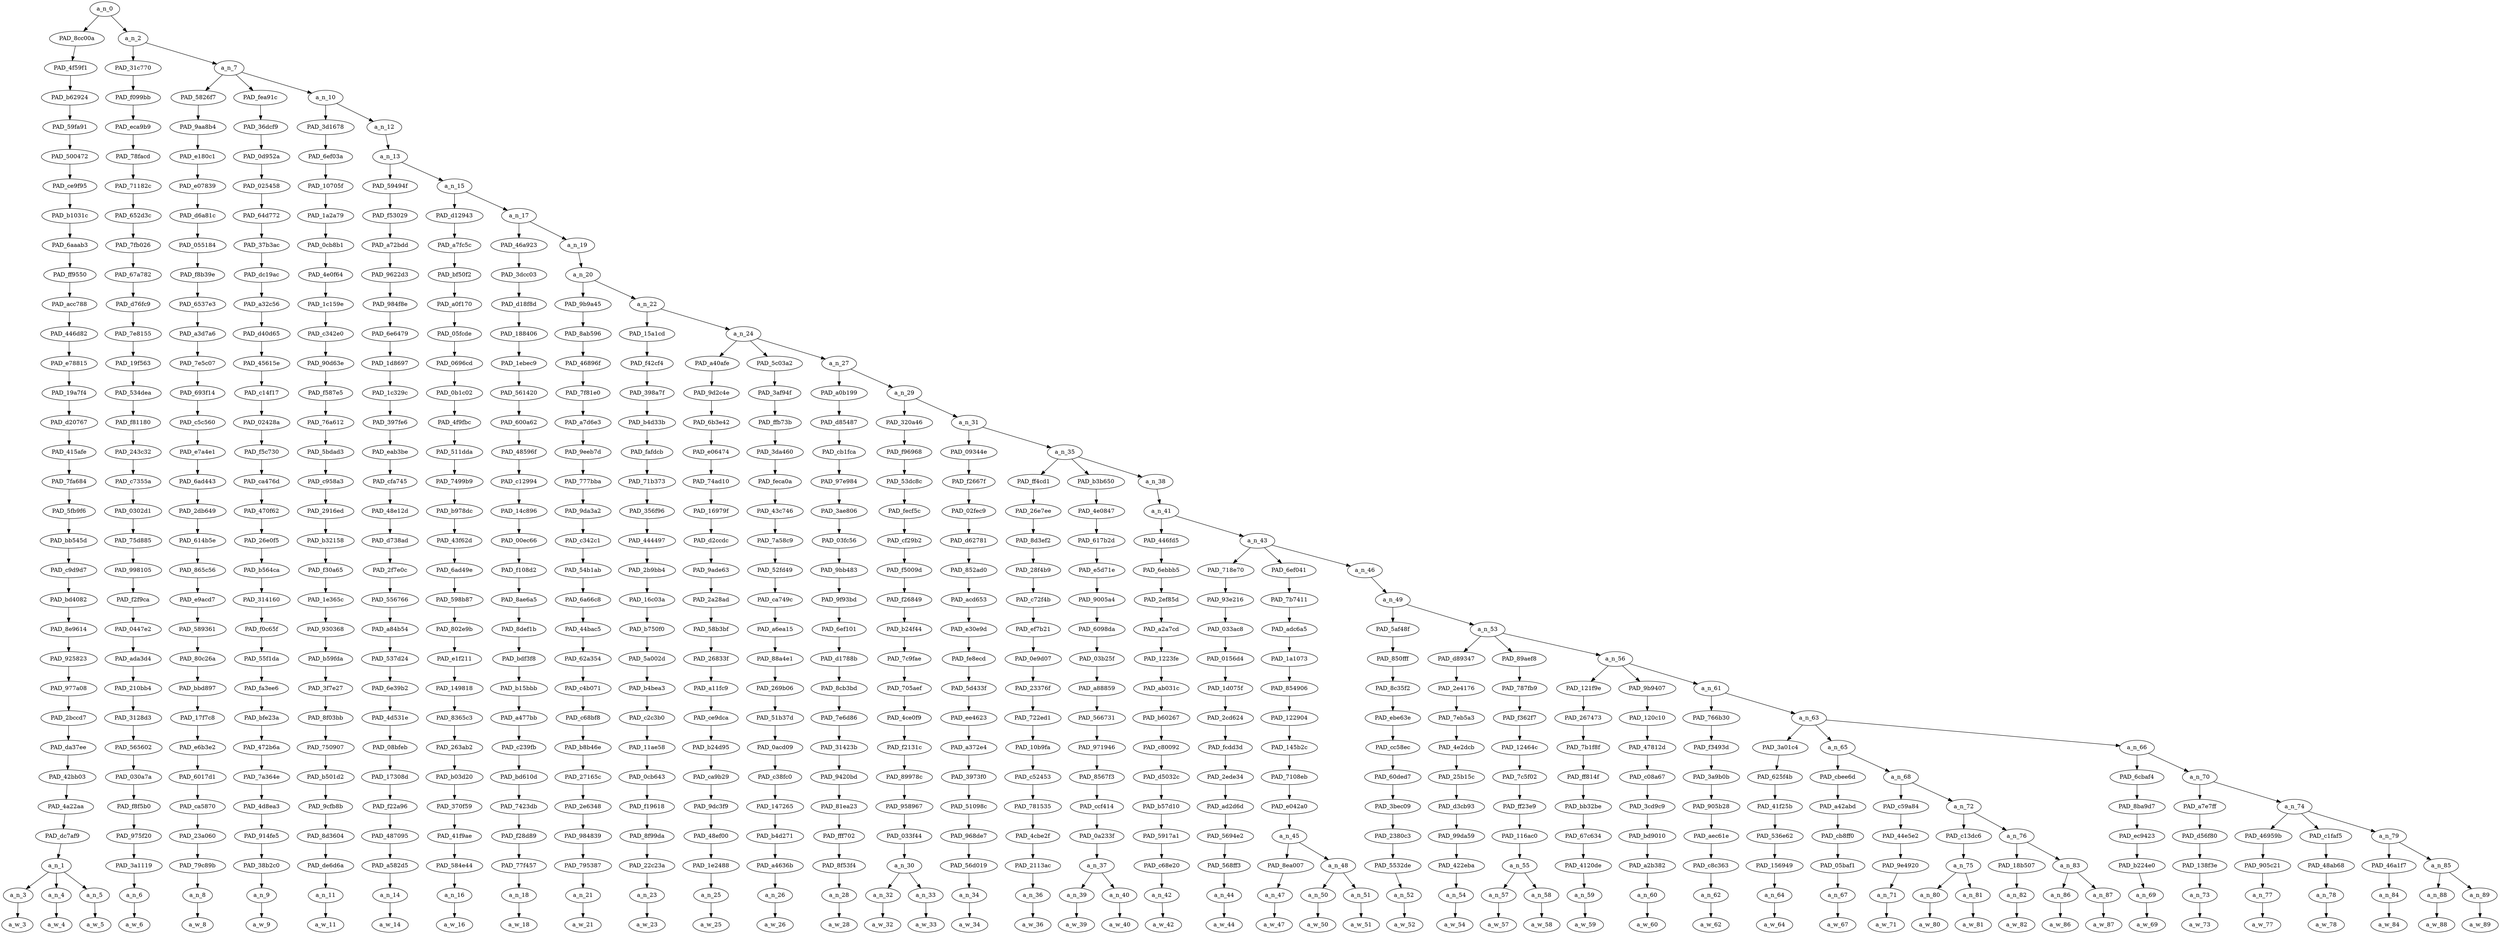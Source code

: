 strict digraph "" {
	a_n_0	[div_dir=1,
		index=0,
		level=31,
		pos="2.583988288247972,31!",
		text_span="[0, 1, 2, 3, 4, 5, 6, 7, 8, 9, 10, 11, 12, 13, 14, 15, 16, 17, 18, 19, 20, 21, 22, 23, 24, 25, 26, 27, 28, 29, 30, 31, 32, 33, 34, \
35, 36, 37, 38, 39, 40, 41, 42, 43, 44, 45, 46, 47]",
		value=0.99999999];
	PAD_8cc00a	[div_dir=1,
		index=0,
		level=30,
		pos="1.0,30!",
		text_span="[0, 1, 2]",
		value=0.16982064];
	a_n_0 -> PAD_8cc00a;
	a_n_2	[div_dir=1,
		index=1,
		level=30,
		pos="4.167976576495944,30!",
		text_span="[3, 4, 5, 6, 7, 8, 9, 10, 11, 12, 13, 14, 15, 16, 17, 18, 19, 20, 21, 22, 23, 24, 25, 26, 27, 28, 29, 30, 31, 32, 33, 34, 35, 36, \
37, 38, 39, 40, 41, 42, 43, 44, 45, 46, 47]",
		value=0.82968932];
	a_n_0 -> a_n_2;
	PAD_4f59f1	[div_dir=1,
		index=0,
		level=29,
		pos="1.0,29!",
		text_span="[0, 1, 2]",
		value=0.16982064];
	PAD_8cc00a -> PAD_4f59f1;
	PAD_b62924	[div_dir=1,
		index=0,
		level=28,
		pos="1.0,28!",
		text_span="[0, 1, 2]",
		value=0.16982064];
	PAD_4f59f1 -> PAD_b62924;
	PAD_59fa91	[div_dir=1,
		index=0,
		level=27,
		pos="1.0,27!",
		text_span="[0, 1, 2]",
		value=0.16982064];
	PAD_b62924 -> PAD_59fa91;
	PAD_500472	[div_dir=1,
		index=0,
		level=26,
		pos="1.0,26!",
		text_span="[0, 1, 2]",
		value=0.16982064];
	PAD_59fa91 -> PAD_500472;
	PAD_ce9f95	[div_dir=1,
		index=0,
		level=25,
		pos="1.0,25!",
		text_span="[0, 1, 2]",
		value=0.16982064];
	PAD_500472 -> PAD_ce9f95;
	PAD_b1031c	[div_dir=1,
		index=0,
		level=24,
		pos="1.0,24!",
		text_span="[0, 1, 2]",
		value=0.16982064];
	PAD_ce9f95 -> PAD_b1031c;
	PAD_6aaab3	[div_dir=1,
		index=0,
		level=23,
		pos="1.0,23!",
		text_span="[0, 1, 2]",
		value=0.16982064];
	PAD_b1031c -> PAD_6aaab3;
	PAD_ff9550	[div_dir=1,
		index=0,
		level=22,
		pos="1.0,22!",
		text_span="[0, 1, 2]",
		value=0.16982064];
	PAD_6aaab3 -> PAD_ff9550;
	PAD_acc788	[div_dir=1,
		index=0,
		level=21,
		pos="1.0,21!",
		text_span="[0, 1, 2]",
		value=0.16982064];
	PAD_ff9550 -> PAD_acc788;
	PAD_446d82	[div_dir=1,
		index=0,
		level=20,
		pos="1.0,20!",
		text_span="[0, 1, 2]",
		value=0.16982064];
	PAD_acc788 -> PAD_446d82;
	PAD_e78815	[div_dir=1,
		index=0,
		level=19,
		pos="1.0,19!",
		text_span="[0, 1, 2]",
		value=0.16982064];
	PAD_446d82 -> PAD_e78815;
	PAD_19a7f4	[div_dir=1,
		index=0,
		level=18,
		pos="1.0,18!",
		text_span="[0, 1, 2]",
		value=0.16982064];
	PAD_e78815 -> PAD_19a7f4;
	PAD_d20767	[div_dir=1,
		index=0,
		level=17,
		pos="1.0,17!",
		text_span="[0, 1, 2]",
		value=0.16982064];
	PAD_19a7f4 -> PAD_d20767;
	PAD_415afe	[div_dir=1,
		index=0,
		level=16,
		pos="1.0,16!",
		text_span="[0, 1, 2]",
		value=0.16982064];
	PAD_d20767 -> PAD_415afe;
	PAD_7fa684	[div_dir=1,
		index=0,
		level=15,
		pos="1.0,15!",
		text_span="[0, 1, 2]",
		value=0.16982064];
	PAD_415afe -> PAD_7fa684;
	PAD_5fb9f6	[div_dir=1,
		index=0,
		level=14,
		pos="1.0,14!",
		text_span="[0, 1, 2]",
		value=0.16982064];
	PAD_7fa684 -> PAD_5fb9f6;
	PAD_bb545d	[div_dir=1,
		index=0,
		level=13,
		pos="1.0,13!",
		text_span="[0, 1, 2]",
		value=0.16982064];
	PAD_5fb9f6 -> PAD_bb545d;
	PAD_c9d9d7	[div_dir=1,
		index=0,
		level=12,
		pos="1.0,12!",
		text_span="[0, 1, 2]",
		value=0.16982064];
	PAD_bb545d -> PAD_c9d9d7;
	PAD_bd4082	[div_dir=1,
		index=0,
		level=11,
		pos="1.0,11!",
		text_span="[0, 1, 2]",
		value=0.16982064];
	PAD_c9d9d7 -> PAD_bd4082;
	PAD_8e9614	[div_dir=1,
		index=0,
		level=10,
		pos="1.0,10!",
		text_span="[0, 1, 2]",
		value=0.16982064];
	PAD_bd4082 -> PAD_8e9614;
	PAD_925823	[div_dir=1,
		index=0,
		level=9,
		pos="1.0,9!",
		text_span="[0, 1, 2]",
		value=0.16982064];
	PAD_8e9614 -> PAD_925823;
	PAD_977a08	[div_dir=1,
		index=0,
		level=8,
		pos="1.0,8!",
		text_span="[0, 1, 2]",
		value=0.16982064];
	PAD_925823 -> PAD_977a08;
	PAD_2bccd7	[div_dir=1,
		index=0,
		level=7,
		pos="1.0,7!",
		text_span="[0, 1, 2]",
		value=0.16982064];
	PAD_977a08 -> PAD_2bccd7;
	PAD_da37ee	[div_dir=1,
		index=0,
		level=6,
		pos="1.0,6!",
		text_span="[0, 1, 2]",
		value=0.16982064];
	PAD_2bccd7 -> PAD_da37ee;
	PAD_42bb03	[div_dir=1,
		index=0,
		level=5,
		pos="1.0,5!",
		text_span="[0, 1, 2]",
		value=0.16982064];
	PAD_da37ee -> PAD_42bb03;
	PAD_4a22aa	[div_dir=1,
		index=0,
		level=4,
		pos="1.0,4!",
		text_span="[0, 1, 2]",
		value=0.16982064];
	PAD_42bb03 -> PAD_4a22aa;
	PAD_dc7af9	[div_dir=1,
		index=0,
		level=3,
		pos="1.0,3!",
		text_span="[0, 1, 2]",
		value=0.16982064];
	PAD_4a22aa -> PAD_dc7af9;
	a_n_1	[div_dir=1,
		index=0,
		level=2,
		pos="1.0,2!",
		text_span="[0, 1, 2]",
		value=0.16982064];
	PAD_dc7af9 -> a_n_1;
	a_n_3	[div_dir=1,
		index=0,
		level=1,
		pos="0.0,1!",
		text_span="[0]",
		value=0.06745903];
	a_n_1 -> a_n_3;
	a_n_4	[div_dir=1,
		index=1,
		level=1,
		pos="1.0,1!",
		text_span="[1]",
		value=0.06913439];
	a_n_1 -> a_n_4;
	a_n_5	[div_dir=1,
		index=2,
		level=1,
		pos="2.0,1!",
		text_span="[2]",
		value=0.03278301];
	a_n_1 -> a_n_5;
	a_w_3	[div_dir=0,
		index=0,
		level=0,
		pos="0,0!",
		text_span="[0]",
		value=ahaahaha];
	a_n_3 -> a_w_3;
	a_w_4	[div_dir=0,
		index=1,
		level=0,
		pos="1,0!",
		text_span="[1]",
		value=towel];
	a_n_4 -> a_w_4;
	a_w_5	[div_dir=0,
		index=2,
		level=0,
		pos="2,0!",
		text_span="[2]",
		value=heads];
	a_n_5 -> a_w_5;
	PAD_31c770	[div_dir=1,
		index=1,
		level=29,
		pos="3.0,29!",
		text_span="[3]",
		value=0.01576573];
	a_n_2 -> PAD_31c770;
	a_n_7	[div_dir=1,
		index=2,
		level=29,
		pos="5.335953152991888,29!",
		text_span="[4, 5, 6, 7, 8, 9, 10, 11, 12, 13, 14, 15, 16, 17, 18, 19, 20, 21, 22, 23, 24, 25, 26, 27, 28, 29, 30, 31, 32, 33, 34, 35, 36, 37, \
38, 39, 40, 41, 42, 43, 44, 45, 46, 47]",
		value=0.81356194];
	a_n_2 -> a_n_7;
	PAD_f099bb	[div_dir=1,
		index=1,
		level=28,
		pos="3.0,28!",
		text_span="[3]",
		value=0.01576573];
	PAD_31c770 -> PAD_f099bb;
	PAD_eca9b9	[div_dir=1,
		index=1,
		level=27,
		pos="3.0,27!",
		text_span="[3]",
		value=0.01576573];
	PAD_f099bb -> PAD_eca9b9;
	PAD_78facd	[div_dir=1,
		index=1,
		level=26,
		pos="3.0,26!",
		text_span="[3]",
		value=0.01576573];
	PAD_eca9b9 -> PAD_78facd;
	PAD_71182c	[div_dir=1,
		index=1,
		level=25,
		pos="3.0,25!",
		text_span="[3]",
		value=0.01576573];
	PAD_78facd -> PAD_71182c;
	PAD_652d3c	[div_dir=1,
		index=1,
		level=24,
		pos="3.0,24!",
		text_span="[3]",
		value=0.01576573];
	PAD_71182c -> PAD_652d3c;
	PAD_7fb026	[div_dir=1,
		index=1,
		level=23,
		pos="3.0,23!",
		text_span="[3]",
		value=0.01576573];
	PAD_652d3c -> PAD_7fb026;
	PAD_67a782	[div_dir=1,
		index=1,
		level=22,
		pos="3.0,22!",
		text_span="[3]",
		value=0.01576573];
	PAD_7fb026 -> PAD_67a782;
	PAD_d76fc9	[div_dir=1,
		index=1,
		level=21,
		pos="3.0,21!",
		text_span="[3]",
		value=0.01576573];
	PAD_67a782 -> PAD_d76fc9;
	PAD_7e8155	[div_dir=1,
		index=1,
		level=20,
		pos="3.0,20!",
		text_span="[3]",
		value=0.01576573];
	PAD_d76fc9 -> PAD_7e8155;
	PAD_19f563	[div_dir=1,
		index=1,
		level=19,
		pos="3.0,19!",
		text_span="[3]",
		value=0.01576573];
	PAD_7e8155 -> PAD_19f563;
	PAD_534dea	[div_dir=1,
		index=1,
		level=18,
		pos="3.0,18!",
		text_span="[3]",
		value=0.01576573];
	PAD_19f563 -> PAD_534dea;
	PAD_f81180	[div_dir=1,
		index=1,
		level=17,
		pos="3.0,17!",
		text_span="[3]",
		value=0.01576573];
	PAD_534dea -> PAD_f81180;
	PAD_243c32	[div_dir=1,
		index=1,
		level=16,
		pos="3.0,16!",
		text_span="[3]",
		value=0.01576573];
	PAD_f81180 -> PAD_243c32;
	PAD_c7355a	[div_dir=1,
		index=1,
		level=15,
		pos="3.0,15!",
		text_span="[3]",
		value=0.01576573];
	PAD_243c32 -> PAD_c7355a;
	PAD_0302d1	[div_dir=1,
		index=1,
		level=14,
		pos="3.0,14!",
		text_span="[3]",
		value=0.01576573];
	PAD_c7355a -> PAD_0302d1;
	PAD_75d885	[div_dir=1,
		index=1,
		level=13,
		pos="3.0,13!",
		text_span="[3]",
		value=0.01576573];
	PAD_0302d1 -> PAD_75d885;
	PAD_998105	[div_dir=1,
		index=1,
		level=12,
		pos="3.0,12!",
		text_span="[3]",
		value=0.01576573];
	PAD_75d885 -> PAD_998105;
	PAD_f2f9ca	[div_dir=1,
		index=1,
		level=11,
		pos="3.0,11!",
		text_span="[3]",
		value=0.01576573];
	PAD_998105 -> PAD_f2f9ca;
	PAD_0447e2	[div_dir=1,
		index=1,
		level=10,
		pos="3.0,10!",
		text_span="[3]",
		value=0.01576573];
	PAD_f2f9ca -> PAD_0447e2;
	PAD_ada3d4	[div_dir=1,
		index=1,
		level=9,
		pos="3.0,9!",
		text_span="[3]",
		value=0.01576573];
	PAD_0447e2 -> PAD_ada3d4;
	PAD_210bb4	[div_dir=1,
		index=1,
		level=8,
		pos="3.0,8!",
		text_span="[3]",
		value=0.01576573];
	PAD_ada3d4 -> PAD_210bb4;
	PAD_3128d3	[div_dir=1,
		index=1,
		level=7,
		pos="3.0,7!",
		text_span="[3]",
		value=0.01576573];
	PAD_210bb4 -> PAD_3128d3;
	PAD_565602	[div_dir=1,
		index=1,
		level=6,
		pos="3.0,6!",
		text_span="[3]",
		value=0.01576573];
	PAD_3128d3 -> PAD_565602;
	PAD_030a7a	[div_dir=1,
		index=1,
		level=5,
		pos="3.0,5!",
		text_span="[3]",
		value=0.01576573];
	PAD_565602 -> PAD_030a7a;
	PAD_f8f5b0	[div_dir=1,
		index=1,
		level=4,
		pos="3.0,4!",
		text_span="[3]",
		value=0.01576573];
	PAD_030a7a -> PAD_f8f5b0;
	PAD_975f20	[div_dir=1,
		index=1,
		level=3,
		pos="3.0,3!",
		text_span="[3]",
		value=0.01576573];
	PAD_f8f5b0 -> PAD_975f20;
	PAD_3a1119	[div_dir=1,
		index=1,
		level=2,
		pos="3.0,2!",
		text_span="[3]",
		value=0.01576573];
	PAD_975f20 -> PAD_3a1119;
	a_n_6	[div_dir=1,
		index=3,
		level=1,
		pos="3.0,1!",
		text_span="[3]",
		value=0.01576573];
	PAD_3a1119 -> a_n_6;
	a_w_6	[div_dir=0,
		index=3,
		level=0,
		pos="3,0!",
		text_span="[3]",
		value=are];
	a_n_6 -> a_w_6;
	PAD_5826f7	[div_dir=1,
		index=2,
		level=28,
		pos="4.0,28!",
		text_span="[4]",
		value=0.01099411];
	a_n_7 -> PAD_5826f7;
	PAD_fea91c	[div_dir=1,
		index=3,
		level=28,
		pos="5.0,28!",
		text_span="[5]",
		value=0.01375142];
	a_n_7 -> PAD_fea91c;
	a_n_10	[div_dir=1,
		index=4,
		level=28,
		pos="7.007859458975668,28!",
		text_span="[6, 7, 8, 9, 10, 11, 12, 13, 14, 15, 16, 17, 18, 19, 20, 21, 22, 23, 24, 25, 26, 27, 28, 29, 30, 31, 32, 33, 34, 35, 36, 37, 38, \
39, 40, 41, 42, 43, 44, 45, 46, 47]",
		value=0.78845411];
	a_n_7 -> a_n_10;
	PAD_9aa8b4	[div_dir=1,
		index=2,
		level=27,
		pos="4.0,27!",
		text_span="[4]",
		value=0.01099411];
	PAD_5826f7 -> PAD_9aa8b4;
	PAD_e180c1	[div_dir=1,
		index=2,
		level=26,
		pos="4.0,26!",
		text_span="[4]",
		value=0.01099411];
	PAD_9aa8b4 -> PAD_e180c1;
	PAD_e07839	[div_dir=1,
		index=2,
		level=25,
		pos="4.0,25!",
		text_span="[4]",
		value=0.01099411];
	PAD_e180c1 -> PAD_e07839;
	PAD_d6a81c	[div_dir=1,
		index=2,
		level=24,
		pos="4.0,24!",
		text_span="[4]",
		value=0.01099411];
	PAD_e07839 -> PAD_d6a81c;
	PAD_055184	[div_dir=1,
		index=2,
		level=23,
		pos="4.0,23!",
		text_span="[4]",
		value=0.01099411];
	PAD_d6a81c -> PAD_055184;
	PAD_f8b39e	[div_dir=1,
		index=2,
		level=22,
		pos="4.0,22!",
		text_span="[4]",
		value=0.01099411];
	PAD_055184 -> PAD_f8b39e;
	PAD_6537e3	[div_dir=1,
		index=2,
		level=21,
		pos="4.0,21!",
		text_span="[4]",
		value=0.01099411];
	PAD_f8b39e -> PAD_6537e3;
	PAD_a3d7a6	[div_dir=1,
		index=2,
		level=20,
		pos="4.0,20!",
		text_span="[4]",
		value=0.01099411];
	PAD_6537e3 -> PAD_a3d7a6;
	PAD_7e5c07	[div_dir=1,
		index=2,
		level=19,
		pos="4.0,19!",
		text_span="[4]",
		value=0.01099411];
	PAD_a3d7a6 -> PAD_7e5c07;
	PAD_693f14	[div_dir=1,
		index=2,
		level=18,
		pos="4.0,18!",
		text_span="[4]",
		value=0.01099411];
	PAD_7e5c07 -> PAD_693f14;
	PAD_c5c560	[div_dir=1,
		index=2,
		level=17,
		pos="4.0,17!",
		text_span="[4]",
		value=0.01099411];
	PAD_693f14 -> PAD_c5c560;
	PAD_e7a4e1	[div_dir=1,
		index=2,
		level=16,
		pos="4.0,16!",
		text_span="[4]",
		value=0.01099411];
	PAD_c5c560 -> PAD_e7a4e1;
	PAD_6ad443	[div_dir=1,
		index=2,
		level=15,
		pos="4.0,15!",
		text_span="[4]",
		value=0.01099411];
	PAD_e7a4e1 -> PAD_6ad443;
	PAD_2db649	[div_dir=1,
		index=2,
		level=14,
		pos="4.0,14!",
		text_span="[4]",
		value=0.01099411];
	PAD_6ad443 -> PAD_2db649;
	PAD_614b5e	[div_dir=1,
		index=2,
		level=13,
		pos="4.0,13!",
		text_span="[4]",
		value=0.01099411];
	PAD_2db649 -> PAD_614b5e;
	PAD_865c56	[div_dir=1,
		index=2,
		level=12,
		pos="4.0,12!",
		text_span="[4]",
		value=0.01099411];
	PAD_614b5e -> PAD_865c56;
	PAD_e9acd7	[div_dir=1,
		index=2,
		level=11,
		pos="4.0,11!",
		text_span="[4]",
		value=0.01099411];
	PAD_865c56 -> PAD_e9acd7;
	PAD_589361	[div_dir=1,
		index=2,
		level=10,
		pos="4.0,10!",
		text_span="[4]",
		value=0.01099411];
	PAD_e9acd7 -> PAD_589361;
	PAD_80c26a	[div_dir=1,
		index=2,
		level=9,
		pos="4.0,9!",
		text_span="[4]",
		value=0.01099411];
	PAD_589361 -> PAD_80c26a;
	PAD_bbd897	[div_dir=1,
		index=2,
		level=8,
		pos="4.0,8!",
		text_span="[4]",
		value=0.01099411];
	PAD_80c26a -> PAD_bbd897;
	PAD_17f7c8	[div_dir=1,
		index=2,
		level=7,
		pos="4.0,7!",
		text_span="[4]",
		value=0.01099411];
	PAD_bbd897 -> PAD_17f7c8;
	PAD_e6b3e2	[div_dir=1,
		index=2,
		level=6,
		pos="4.0,6!",
		text_span="[4]",
		value=0.01099411];
	PAD_17f7c8 -> PAD_e6b3e2;
	PAD_6017d1	[div_dir=1,
		index=2,
		level=5,
		pos="4.0,5!",
		text_span="[4]",
		value=0.01099411];
	PAD_e6b3e2 -> PAD_6017d1;
	PAD_ca5870	[div_dir=1,
		index=2,
		level=4,
		pos="4.0,4!",
		text_span="[4]",
		value=0.01099411];
	PAD_6017d1 -> PAD_ca5870;
	PAD_23a060	[div_dir=1,
		index=2,
		level=3,
		pos="4.0,3!",
		text_span="[4]",
		value=0.01099411];
	PAD_ca5870 -> PAD_23a060;
	PAD_79c89b	[div_dir=1,
		index=2,
		level=2,
		pos="4.0,2!",
		text_span="[4]",
		value=0.01099411];
	PAD_23a060 -> PAD_79c89b;
	a_n_8	[div_dir=1,
		index=4,
		level=1,
		pos="4.0,1!",
		text_span="[4]",
		value=0.01099411];
	PAD_79c89b -> a_n_8;
	a_w_8	[div_dir=0,
		index=4,
		level=0,
		pos="4,0!",
		text_span="[4]",
		value=too];
	a_n_8 -> a_w_8;
	PAD_36dcf9	[div_dir=1,
		index=3,
		level=27,
		pos="5.0,27!",
		text_span="[5]",
		value=0.01375142];
	PAD_fea91c -> PAD_36dcf9;
	PAD_0d952a	[div_dir=1,
		index=3,
		level=26,
		pos="5.0,26!",
		text_span="[5]",
		value=0.01375142];
	PAD_36dcf9 -> PAD_0d952a;
	PAD_025458	[div_dir=1,
		index=3,
		level=25,
		pos="5.0,25!",
		text_span="[5]",
		value=0.01375142];
	PAD_0d952a -> PAD_025458;
	PAD_64d772	[div_dir=1,
		index=3,
		level=24,
		pos="5.0,24!",
		text_span="[5]",
		value=0.01375142];
	PAD_025458 -> PAD_64d772;
	PAD_37b3ac	[div_dir=1,
		index=3,
		level=23,
		pos="5.0,23!",
		text_span="[5]",
		value=0.01375142];
	PAD_64d772 -> PAD_37b3ac;
	PAD_dc19ac	[div_dir=1,
		index=3,
		level=22,
		pos="5.0,22!",
		text_span="[5]",
		value=0.01375142];
	PAD_37b3ac -> PAD_dc19ac;
	PAD_a32c56	[div_dir=1,
		index=3,
		level=21,
		pos="5.0,21!",
		text_span="[5]",
		value=0.01375142];
	PAD_dc19ac -> PAD_a32c56;
	PAD_d40d65	[div_dir=1,
		index=3,
		level=20,
		pos="5.0,20!",
		text_span="[5]",
		value=0.01375142];
	PAD_a32c56 -> PAD_d40d65;
	PAD_45615e	[div_dir=1,
		index=3,
		level=19,
		pos="5.0,19!",
		text_span="[5]",
		value=0.01375142];
	PAD_d40d65 -> PAD_45615e;
	PAD_c14f17	[div_dir=1,
		index=3,
		level=18,
		pos="5.0,18!",
		text_span="[5]",
		value=0.01375142];
	PAD_45615e -> PAD_c14f17;
	PAD_02428a	[div_dir=1,
		index=3,
		level=17,
		pos="5.0,17!",
		text_span="[5]",
		value=0.01375142];
	PAD_c14f17 -> PAD_02428a;
	PAD_f5c730	[div_dir=1,
		index=3,
		level=16,
		pos="5.0,16!",
		text_span="[5]",
		value=0.01375142];
	PAD_02428a -> PAD_f5c730;
	PAD_ca476d	[div_dir=1,
		index=3,
		level=15,
		pos="5.0,15!",
		text_span="[5]",
		value=0.01375142];
	PAD_f5c730 -> PAD_ca476d;
	PAD_470f62	[div_dir=1,
		index=3,
		level=14,
		pos="5.0,14!",
		text_span="[5]",
		value=0.01375142];
	PAD_ca476d -> PAD_470f62;
	PAD_26e0f5	[div_dir=1,
		index=3,
		level=13,
		pos="5.0,13!",
		text_span="[5]",
		value=0.01375142];
	PAD_470f62 -> PAD_26e0f5;
	PAD_b564ca	[div_dir=1,
		index=3,
		level=12,
		pos="5.0,12!",
		text_span="[5]",
		value=0.01375142];
	PAD_26e0f5 -> PAD_b564ca;
	PAD_314160	[div_dir=1,
		index=3,
		level=11,
		pos="5.0,11!",
		text_span="[5]",
		value=0.01375142];
	PAD_b564ca -> PAD_314160;
	PAD_f0c65f	[div_dir=1,
		index=3,
		level=10,
		pos="5.0,10!",
		text_span="[5]",
		value=0.01375142];
	PAD_314160 -> PAD_f0c65f;
	PAD_55f1da	[div_dir=1,
		index=3,
		level=9,
		pos="5.0,9!",
		text_span="[5]",
		value=0.01375142];
	PAD_f0c65f -> PAD_55f1da;
	PAD_fa3ee6	[div_dir=1,
		index=3,
		level=8,
		pos="5.0,8!",
		text_span="[5]",
		value=0.01375142];
	PAD_55f1da -> PAD_fa3ee6;
	PAD_bfe23a	[div_dir=1,
		index=3,
		level=7,
		pos="5.0,7!",
		text_span="[5]",
		value=0.01375142];
	PAD_fa3ee6 -> PAD_bfe23a;
	PAD_472b6a	[div_dir=1,
		index=3,
		level=6,
		pos="5.0,6!",
		text_span="[5]",
		value=0.01375142];
	PAD_bfe23a -> PAD_472b6a;
	PAD_7a364e	[div_dir=1,
		index=3,
		level=5,
		pos="5.0,5!",
		text_span="[5]",
		value=0.01375142];
	PAD_472b6a -> PAD_7a364e;
	PAD_4d8ea3	[div_dir=1,
		index=3,
		level=4,
		pos="5.0,4!",
		text_span="[5]",
		value=0.01375142];
	PAD_7a364e -> PAD_4d8ea3;
	PAD_914fe5	[div_dir=1,
		index=3,
		level=3,
		pos="5.0,3!",
		text_span="[5]",
		value=0.01375142];
	PAD_4d8ea3 -> PAD_914fe5;
	PAD_38b2c0	[div_dir=1,
		index=3,
		level=2,
		pos="5.0,2!",
		text_span="[5]",
		value=0.01375142];
	PAD_914fe5 -> PAD_38b2c0;
	a_n_9	[div_dir=1,
		index=5,
		level=1,
		pos="5.0,1!",
		text_span="[5]",
		value=0.01375142];
	PAD_38b2c0 -> a_n_9;
	a_w_9	[div_dir=0,
		index=5,
		level=0,
		pos="5,0!",
		text_span="[5]",
		value=fucking];
	a_n_9 -> a_w_9;
	PAD_3d1678	[div_dir=1,
		index=4,
		level=27,
		pos="6.0,27!",
		text_span="[6]",
		value=0.02238901];
	a_n_10 -> PAD_3d1678;
	a_n_12	[div_dir=1,
		index=5,
		level=27,
		pos="8.015718917951336,27!",
		text_span="[7, 8, 9, 10, 11, 12, 13, 14, 15, 16, 17, 18, 19, 20, 21, 22, 23, 24, 25, 26, 27, 28, 29, 30, 31, 32, 33, 34, 35, 36, 37, 38, 39, \
40, 41, 42, 43, 44, 45, 46, 47]",
		value=0.76570876];
	a_n_10 -> a_n_12;
	PAD_6ef03a	[div_dir=1,
		index=4,
		level=26,
		pos="6.0,26!",
		text_span="[6]",
		value=0.02238901];
	PAD_3d1678 -> PAD_6ef03a;
	PAD_10705f	[div_dir=1,
		index=4,
		level=25,
		pos="6.0,25!",
		text_span="[6]",
		value=0.02238901];
	PAD_6ef03a -> PAD_10705f;
	PAD_1a2a79	[div_dir=1,
		index=4,
		level=24,
		pos="6.0,24!",
		text_span="[6]",
		value=0.02238901];
	PAD_10705f -> PAD_1a2a79;
	PAD_0cb8b1	[div_dir=1,
		index=4,
		level=23,
		pos="6.0,23!",
		text_span="[6]",
		value=0.02238901];
	PAD_1a2a79 -> PAD_0cb8b1;
	PAD_4e0f64	[div_dir=1,
		index=4,
		level=22,
		pos="6.0,22!",
		text_span="[6]",
		value=0.02238901];
	PAD_0cb8b1 -> PAD_4e0f64;
	PAD_1c159e	[div_dir=1,
		index=4,
		level=21,
		pos="6.0,21!",
		text_span="[6]",
		value=0.02238901];
	PAD_4e0f64 -> PAD_1c159e;
	PAD_c342e0	[div_dir=1,
		index=4,
		level=20,
		pos="6.0,20!",
		text_span="[6]",
		value=0.02238901];
	PAD_1c159e -> PAD_c342e0;
	PAD_90d63e	[div_dir=1,
		index=4,
		level=19,
		pos="6.0,19!",
		text_span="[6]",
		value=0.02238901];
	PAD_c342e0 -> PAD_90d63e;
	PAD_f587e5	[div_dir=1,
		index=4,
		level=18,
		pos="6.0,18!",
		text_span="[6]",
		value=0.02238901];
	PAD_90d63e -> PAD_f587e5;
	PAD_76a612	[div_dir=1,
		index=4,
		level=17,
		pos="6.0,17!",
		text_span="[6]",
		value=0.02238901];
	PAD_f587e5 -> PAD_76a612;
	PAD_5bdad3	[div_dir=1,
		index=4,
		level=16,
		pos="6.0,16!",
		text_span="[6]",
		value=0.02238901];
	PAD_76a612 -> PAD_5bdad3;
	PAD_c958a3	[div_dir=1,
		index=4,
		level=15,
		pos="6.0,15!",
		text_span="[6]",
		value=0.02238901];
	PAD_5bdad3 -> PAD_c958a3;
	PAD_2916ed	[div_dir=1,
		index=4,
		level=14,
		pos="6.0,14!",
		text_span="[6]",
		value=0.02238901];
	PAD_c958a3 -> PAD_2916ed;
	PAD_b32158	[div_dir=1,
		index=4,
		level=13,
		pos="6.0,13!",
		text_span="[6]",
		value=0.02238901];
	PAD_2916ed -> PAD_b32158;
	PAD_f30a65	[div_dir=1,
		index=4,
		level=12,
		pos="6.0,12!",
		text_span="[6]",
		value=0.02238901];
	PAD_b32158 -> PAD_f30a65;
	PAD_1e365c	[div_dir=1,
		index=4,
		level=11,
		pos="6.0,11!",
		text_span="[6]",
		value=0.02238901];
	PAD_f30a65 -> PAD_1e365c;
	PAD_930368	[div_dir=1,
		index=4,
		level=10,
		pos="6.0,10!",
		text_span="[6]",
		value=0.02238901];
	PAD_1e365c -> PAD_930368;
	PAD_b59fda	[div_dir=1,
		index=4,
		level=9,
		pos="6.0,9!",
		text_span="[6]",
		value=0.02238901];
	PAD_930368 -> PAD_b59fda;
	PAD_3f7e27	[div_dir=1,
		index=4,
		level=8,
		pos="6.0,8!",
		text_span="[6]",
		value=0.02238901];
	PAD_b59fda -> PAD_3f7e27;
	PAD_8f03bb	[div_dir=1,
		index=4,
		level=7,
		pos="6.0,7!",
		text_span="[6]",
		value=0.02238901];
	PAD_3f7e27 -> PAD_8f03bb;
	PAD_750907	[div_dir=1,
		index=4,
		level=6,
		pos="6.0,6!",
		text_span="[6]",
		value=0.02238901];
	PAD_8f03bb -> PAD_750907;
	PAD_b501d2	[div_dir=1,
		index=4,
		level=5,
		pos="6.0,5!",
		text_span="[6]",
		value=0.02238901];
	PAD_750907 -> PAD_b501d2;
	PAD_9cfb8b	[div_dir=1,
		index=4,
		level=4,
		pos="6.0,4!",
		text_span="[6]",
		value=0.02238901];
	PAD_b501d2 -> PAD_9cfb8b;
	PAD_8d3604	[div_dir=1,
		index=4,
		level=3,
		pos="6.0,3!",
		text_span="[6]",
		value=0.02238901];
	PAD_9cfb8b -> PAD_8d3604;
	PAD_de6d6a	[div_dir=1,
		index=4,
		level=2,
		pos="6.0,2!",
		text_span="[6]",
		value=0.02238901];
	PAD_8d3604 -> PAD_de6d6a;
	a_n_11	[div_dir=1,
		index=6,
		level=1,
		pos="6.0,1!",
		text_span="[6]",
		value=0.02238901];
	PAD_de6d6a -> a_n_11;
	a_w_11	[div_dir=0,
		index=6,
		level=0,
		pos="6,0!",
		text_span="[6]",
		value=stupid];
	a_n_11 -> a_w_11;
	a_n_13	[div_dir=1,
		index=5,
		level=26,
		pos="8.015718917951336,26!",
		text_span="[7, 8, 9, 10, 11, 12, 13, 14, 15, 16, 17, 18, 19, 20, 21, 22, 23, 24, 25, 26, 27, 28, 29, 30, 31, 32, 33, 34, 35, 36, 37, 38, 39, \
40, 41, 42, 43, 44, 45, 46, 47]",
		value=0.76536881];
	a_n_12 -> a_n_13;
	PAD_59494f	[div_dir=1,
		index=5,
		level=25,
		pos="7.0,25!",
		text_span="[7]",
		value=0.01434298];
	a_n_13 -> PAD_59494f;
	a_n_15	[div_dir=1,
		index=6,
		level=25,
		pos="9.03143783590267,25!",
		text_span="[8, 9, 10, 11, 12, 13, 14, 15, 16, 17, 18, 19, 20, 21, 22, 23, 24, 25, 26, 27, 28, 29, 30, 31, 32, 33, 34, 35, 36, 37, 38, 39, 40, \
41, 42, 43, 44, 45, 46, 47]",
		value=0.75068589];
	a_n_13 -> a_n_15;
	PAD_f53029	[div_dir=1,
		index=5,
		level=24,
		pos="7.0,24!",
		text_span="[7]",
		value=0.01434298];
	PAD_59494f -> PAD_f53029;
	PAD_a72bdd	[div_dir=1,
		index=5,
		level=23,
		pos="7.0,23!",
		text_span="[7]",
		value=0.01434298];
	PAD_f53029 -> PAD_a72bdd;
	PAD_9622d3	[div_dir=1,
		index=5,
		level=22,
		pos="7.0,22!",
		text_span="[7]",
		value=0.01434298];
	PAD_a72bdd -> PAD_9622d3;
	PAD_984f8e	[div_dir=1,
		index=5,
		level=21,
		pos="7.0,21!",
		text_span="[7]",
		value=0.01434298];
	PAD_9622d3 -> PAD_984f8e;
	PAD_6e6479	[div_dir=1,
		index=5,
		level=20,
		pos="7.0,20!",
		text_span="[7]",
		value=0.01434298];
	PAD_984f8e -> PAD_6e6479;
	PAD_1d8697	[div_dir=1,
		index=5,
		level=19,
		pos="7.0,19!",
		text_span="[7]",
		value=0.01434298];
	PAD_6e6479 -> PAD_1d8697;
	PAD_1c329c	[div_dir=1,
		index=5,
		level=18,
		pos="7.0,18!",
		text_span="[7]",
		value=0.01434298];
	PAD_1d8697 -> PAD_1c329c;
	PAD_397fe6	[div_dir=1,
		index=5,
		level=17,
		pos="7.0,17!",
		text_span="[7]",
		value=0.01434298];
	PAD_1c329c -> PAD_397fe6;
	PAD_eab3be	[div_dir=1,
		index=5,
		level=16,
		pos="7.0,16!",
		text_span="[7]",
		value=0.01434298];
	PAD_397fe6 -> PAD_eab3be;
	PAD_cfa745	[div_dir=1,
		index=5,
		level=15,
		pos="7.0,15!",
		text_span="[7]",
		value=0.01434298];
	PAD_eab3be -> PAD_cfa745;
	PAD_48e12d	[div_dir=1,
		index=5,
		level=14,
		pos="7.0,14!",
		text_span="[7]",
		value=0.01434298];
	PAD_cfa745 -> PAD_48e12d;
	PAD_d738ad	[div_dir=1,
		index=5,
		level=13,
		pos="7.0,13!",
		text_span="[7]",
		value=0.01434298];
	PAD_48e12d -> PAD_d738ad;
	PAD_2f7e0c	[div_dir=1,
		index=5,
		level=12,
		pos="7.0,12!",
		text_span="[7]",
		value=0.01434298];
	PAD_d738ad -> PAD_2f7e0c;
	PAD_556766	[div_dir=1,
		index=5,
		level=11,
		pos="7.0,11!",
		text_span="[7]",
		value=0.01434298];
	PAD_2f7e0c -> PAD_556766;
	PAD_a84b54	[div_dir=1,
		index=5,
		level=10,
		pos="7.0,10!",
		text_span="[7]",
		value=0.01434298];
	PAD_556766 -> PAD_a84b54;
	PAD_537d24	[div_dir=1,
		index=5,
		level=9,
		pos="7.0,9!",
		text_span="[7]",
		value=0.01434298];
	PAD_a84b54 -> PAD_537d24;
	PAD_6e39b2	[div_dir=1,
		index=5,
		level=8,
		pos="7.0,8!",
		text_span="[7]",
		value=0.01434298];
	PAD_537d24 -> PAD_6e39b2;
	PAD_4d531e	[div_dir=1,
		index=5,
		level=7,
		pos="7.0,7!",
		text_span="[7]",
		value=0.01434298];
	PAD_6e39b2 -> PAD_4d531e;
	PAD_08bfeb	[div_dir=1,
		index=5,
		level=6,
		pos="7.0,6!",
		text_span="[7]",
		value=0.01434298];
	PAD_4d531e -> PAD_08bfeb;
	PAD_17308d	[div_dir=1,
		index=5,
		level=5,
		pos="7.0,5!",
		text_span="[7]",
		value=0.01434298];
	PAD_08bfeb -> PAD_17308d;
	PAD_f22a96	[div_dir=1,
		index=5,
		level=4,
		pos="7.0,4!",
		text_span="[7]",
		value=0.01434298];
	PAD_17308d -> PAD_f22a96;
	PAD_487095	[div_dir=1,
		index=5,
		level=3,
		pos="7.0,3!",
		text_span="[7]",
		value=0.01434298];
	PAD_f22a96 -> PAD_487095;
	PAD_a582d5	[div_dir=1,
		index=5,
		level=2,
		pos="7.0,2!",
		text_span="[7]",
		value=0.01434298];
	PAD_487095 -> PAD_a582d5;
	a_n_14	[div_dir=1,
		index=7,
		level=1,
		pos="7.0,1!",
		text_span="[7]",
		value=0.01434298];
	PAD_a582d5 -> a_n_14;
	a_w_14	[div_dir=0,
		index=7,
		level=0,
		pos="7,0!",
		text_span="[7]",
		value=i];
	a_n_14 -> a_w_14;
	PAD_d12943	[div_dir=-1,
		index=6,
		level=24,
		pos="8.0,24!",
		text_span="[8]",
		value=0.01587517];
	a_n_15 -> PAD_d12943;
	a_n_17	[div_dir=1,
		index=7,
		level=24,
		pos="10.06287567180534,24!",
		text_span="[9, 10, 11, 12, 13, 14, 15, 16, 17, 18, 19, 20, 21, 22, 23, 24, 25, 26, 27, 28, 29, 30, 31, 32, 33, 34, 35, 36, 37, 38, 39, 40, \
41, 42, 43, 44, 45, 46, 47]",
		value=0.73446752];
	a_n_15 -> a_n_17;
	PAD_a7fc5c	[div_dir=-1,
		index=6,
		level=23,
		pos="8.0,23!",
		text_span="[8]",
		value=0.01587517];
	PAD_d12943 -> PAD_a7fc5c;
	PAD_bf50f2	[div_dir=-1,
		index=6,
		level=22,
		pos="8.0,22!",
		text_span="[8]",
		value=0.01587517];
	PAD_a7fc5c -> PAD_bf50f2;
	PAD_a0f170	[div_dir=-1,
		index=6,
		level=21,
		pos="8.0,21!",
		text_span="[8]",
		value=0.01587517];
	PAD_bf50f2 -> PAD_a0f170;
	PAD_05fcde	[div_dir=-1,
		index=6,
		level=20,
		pos="8.0,20!",
		text_span="[8]",
		value=0.01587517];
	PAD_a0f170 -> PAD_05fcde;
	PAD_0696cd	[div_dir=-1,
		index=6,
		level=19,
		pos="8.0,19!",
		text_span="[8]",
		value=0.01587517];
	PAD_05fcde -> PAD_0696cd;
	PAD_0b1c02	[div_dir=-1,
		index=6,
		level=18,
		pos="8.0,18!",
		text_span="[8]",
		value=0.01587517];
	PAD_0696cd -> PAD_0b1c02;
	PAD_4f9fbc	[div_dir=-1,
		index=6,
		level=17,
		pos="8.0,17!",
		text_span="[8]",
		value=0.01587517];
	PAD_0b1c02 -> PAD_4f9fbc;
	PAD_511dda	[div_dir=-1,
		index=6,
		level=16,
		pos="8.0,16!",
		text_span="[8]",
		value=0.01587517];
	PAD_4f9fbc -> PAD_511dda;
	PAD_7499b9	[div_dir=-1,
		index=6,
		level=15,
		pos="8.0,15!",
		text_span="[8]",
		value=0.01587517];
	PAD_511dda -> PAD_7499b9;
	PAD_b978dc	[div_dir=-1,
		index=6,
		level=14,
		pos="8.0,14!",
		text_span="[8]",
		value=0.01587517];
	PAD_7499b9 -> PAD_b978dc;
	PAD_43f62d	[div_dir=-1,
		index=6,
		level=13,
		pos="8.0,13!",
		text_span="[8]",
		value=0.01587517];
	PAD_b978dc -> PAD_43f62d;
	PAD_6ad49e	[div_dir=-1,
		index=6,
		level=12,
		pos="8.0,12!",
		text_span="[8]",
		value=0.01587517];
	PAD_43f62d -> PAD_6ad49e;
	PAD_598b87	[div_dir=-1,
		index=6,
		level=11,
		pos="8.0,11!",
		text_span="[8]",
		value=0.01587517];
	PAD_6ad49e -> PAD_598b87;
	PAD_802e9b	[div_dir=-1,
		index=6,
		level=10,
		pos="8.0,10!",
		text_span="[8]",
		value=0.01587517];
	PAD_598b87 -> PAD_802e9b;
	PAD_e1f211	[div_dir=-1,
		index=6,
		level=9,
		pos="8.0,9!",
		text_span="[8]",
		value=0.01587517];
	PAD_802e9b -> PAD_e1f211;
	PAD_149818	[div_dir=-1,
		index=6,
		level=8,
		pos="8.0,8!",
		text_span="[8]",
		value=0.01587517];
	PAD_e1f211 -> PAD_149818;
	PAD_8365c3	[div_dir=-1,
		index=6,
		level=7,
		pos="8.0,7!",
		text_span="[8]",
		value=0.01587517];
	PAD_149818 -> PAD_8365c3;
	PAD_263ab2	[div_dir=-1,
		index=6,
		level=6,
		pos="8.0,6!",
		text_span="[8]",
		value=0.01587517];
	PAD_8365c3 -> PAD_263ab2;
	PAD_b03d20	[div_dir=-1,
		index=6,
		level=5,
		pos="8.0,5!",
		text_span="[8]",
		value=0.01587517];
	PAD_263ab2 -> PAD_b03d20;
	PAD_370f59	[div_dir=-1,
		index=6,
		level=4,
		pos="8.0,4!",
		text_span="[8]",
		value=0.01587517];
	PAD_b03d20 -> PAD_370f59;
	PAD_41f9ae	[div_dir=-1,
		index=6,
		level=3,
		pos="8.0,3!",
		text_span="[8]",
		value=0.01587517];
	PAD_370f59 -> PAD_41f9ae;
	PAD_584e44	[div_dir=-1,
		index=6,
		level=2,
		pos="8.0,2!",
		text_span="[8]",
		value=0.01587517];
	PAD_41f9ae -> PAD_584e44;
	a_n_16	[div_dir=-1,
		index=8,
		level=1,
		pos="8.0,1!",
		text_span="[8]",
		value=0.01587517];
	PAD_584e44 -> a_n_16;
	a_w_16	[div_dir=0,
		index=8,
		level=0,
		pos="8,0!",
		text_span="[8]",
		value=will];
	a_n_16 -> a_w_16;
	PAD_46a923	[div_dir=-1,
		index=7,
		level=23,
		pos="9.0,23!",
		text_span="[9]",
		value=0.03894808];
	a_n_17 -> PAD_46a923;
	a_n_19	[div_dir=1,
		index=8,
		level=23,
		pos="11.125751343610682,23!",
		text_span="[10, 11, 12, 13, 14, 15, 16, 17, 18, 19, 20, 21, 22, 23, 24, 25, 26, 27, 28, 29, 30, 31, 32, 33, 34, 35, 36, 37, 38, 39, 40, 41, \
42, 43, 44, 45, 46, 47]",
		value=0.69516351];
	a_n_17 -> a_n_19;
	PAD_3dcc03	[div_dir=-1,
		index=7,
		level=22,
		pos="9.0,22!",
		text_span="[9]",
		value=0.03894808];
	PAD_46a923 -> PAD_3dcc03;
	PAD_d18f8d	[div_dir=-1,
		index=7,
		level=21,
		pos="9.0,21!",
		text_span="[9]",
		value=0.03894808];
	PAD_3dcc03 -> PAD_d18f8d;
	PAD_188406	[div_dir=-1,
		index=7,
		level=20,
		pos="9.0,20!",
		text_span="[9]",
		value=0.03894808];
	PAD_d18f8d -> PAD_188406;
	PAD_1ebec9	[div_dir=-1,
		index=7,
		level=19,
		pos="9.0,19!",
		text_span="[9]",
		value=0.03894808];
	PAD_188406 -> PAD_1ebec9;
	PAD_561420	[div_dir=-1,
		index=7,
		level=18,
		pos="9.0,18!",
		text_span="[9]",
		value=0.03894808];
	PAD_1ebec9 -> PAD_561420;
	PAD_600a62	[div_dir=-1,
		index=7,
		level=17,
		pos="9.0,17!",
		text_span="[9]",
		value=0.03894808];
	PAD_561420 -> PAD_600a62;
	PAD_48596f	[div_dir=-1,
		index=7,
		level=16,
		pos="9.0,16!",
		text_span="[9]",
		value=0.03894808];
	PAD_600a62 -> PAD_48596f;
	PAD_c12994	[div_dir=-1,
		index=7,
		level=15,
		pos="9.0,15!",
		text_span="[9]",
		value=0.03894808];
	PAD_48596f -> PAD_c12994;
	PAD_14c896	[div_dir=-1,
		index=7,
		level=14,
		pos="9.0,14!",
		text_span="[9]",
		value=0.03894808];
	PAD_c12994 -> PAD_14c896;
	PAD_00ec66	[div_dir=-1,
		index=7,
		level=13,
		pos="9.0,13!",
		text_span="[9]",
		value=0.03894808];
	PAD_14c896 -> PAD_00ec66;
	PAD_f108d2	[div_dir=-1,
		index=7,
		level=12,
		pos="9.0,12!",
		text_span="[9]",
		value=0.03894808];
	PAD_00ec66 -> PAD_f108d2;
	PAD_8ae6a5	[div_dir=-1,
		index=7,
		level=11,
		pos="9.0,11!",
		text_span="[9]",
		value=0.03894808];
	PAD_f108d2 -> PAD_8ae6a5;
	PAD_8def1b	[div_dir=-1,
		index=7,
		level=10,
		pos="9.0,10!",
		text_span="[9]",
		value=0.03894808];
	PAD_8ae6a5 -> PAD_8def1b;
	PAD_bdf3f8	[div_dir=-1,
		index=7,
		level=9,
		pos="9.0,9!",
		text_span="[9]",
		value=0.03894808];
	PAD_8def1b -> PAD_bdf3f8;
	PAD_b15bbb	[div_dir=-1,
		index=7,
		level=8,
		pos="9.0,8!",
		text_span="[9]",
		value=0.03894808];
	PAD_bdf3f8 -> PAD_b15bbb;
	PAD_a477bb	[div_dir=-1,
		index=7,
		level=7,
		pos="9.0,7!",
		text_span="[9]",
		value=0.03894808];
	PAD_b15bbb -> PAD_a477bb;
	PAD_c239fb	[div_dir=-1,
		index=7,
		level=6,
		pos="9.0,6!",
		text_span="[9]",
		value=0.03894808];
	PAD_a477bb -> PAD_c239fb;
	PAD_bd610d	[div_dir=-1,
		index=7,
		level=5,
		pos="9.0,5!",
		text_span="[9]",
		value=0.03894808];
	PAD_c239fb -> PAD_bd610d;
	PAD_7423db	[div_dir=-1,
		index=7,
		level=4,
		pos="9.0,4!",
		text_span="[9]",
		value=0.03894808];
	PAD_bd610d -> PAD_7423db;
	PAD_f28d89	[div_dir=-1,
		index=7,
		level=3,
		pos="9.0,3!",
		text_span="[9]",
		value=0.03894808];
	PAD_7423db -> PAD_f28d89;
	PAD_77f457	[div_dir=-1,
		index=7,
		level=2,
		pos="9.0,2!",
		text_span="[9]",
		value=0.03894808];
	PAD_f28d89 -> PAD_77f457;
	a_n_18	[div_dir=-1,
		index=9,
		level=1,
		pos="9.0,1!",
		text_span="[9]",
		value=0.03894808];
	PAD_77f457 -> a_n_18;
	a_w_18	[div_dir=0,
		index=9,
		level=0,
		pos="9,0!",
		text_span="[9]",
		value=admit];
	a_n_18 -> a_w_18;
	a_n_20	[div_dir=1,
		index=8,
		level=22,
		pos="11.125751343610682,22!",
		text_span="[10, 11, 12, 13, 14, 15, 16, 17, 18, 19, 20, 21, 22, 23, 24, 25, 26, 27, 28, 29, 30, 31, 32, 33, 34, 35, 36, 37, 38, 39, 40, 41, \
42, 43, 44, 45, 46, 47]",
		value=0.69476925];
	a_n_19 -> a_n_20;
	PAD_9b9a45	[div_dir=1,
		index=8,
		level=21,
		pos="10.0,21!",
		text_span="[10]",
		value=0.12944399];
	a_n_20 -> PAD_9b9a45;
	a_n_22	[div_dir=1,
		index=9,
		level=21,
		pos="12.251502687221365,21!",
		text_span="[11, 12, 13, 14, 15, 16, 17, 18, 19, 20, 21, 22, 23, 24, 25, 26, 27, 28, 29, 30, 31, 32, 33, 34, 35, 36, 37, 38, 39, 40, 41, 42, \
43, 44, 45, 46, 47]",
		value=0.56493099];
	a_n_20 -> a_n_22;
	PAD_8ab596	[div_dir=1,
		index=8,
		level=20,
		pos="10.0,20!",
		text_span="[10]",
		value=0.12944399];
	PAD_9b9a45 -> PAD_8ab596;
	PAD_46896f	[div_dir=1,
		index=8,
		level=19,
		pos="10.0,19!",
		text_span="[10]",
		value=0.12944399];
	PAD_8ab596 -> PAD_46896f;
	PAD_7f81e0	[div_dir=1,
		index=8,
		level=18,
		pos="10.0,18!",
		text_span="[10]",
		value=0.12944399];
	PAD_46896f -> PAD_7f81e0;
	PAD_a7d6e3	[div_dir=1,
		index=8,
		level=17,
		pos="10.0,17!",
		text_span="[10]",
		value=0.12944399];
	PAD_7f81e0 -> PAD_a7d6e3;
	PAD_9eeb7d	[div_dir=1,
		index=8,
		level=16,
		pos="10.0,16!",
		text_span="[10]",
		value=0.12944399];
	PAD_a7d6e3 -> PAD_9eeb7d;
	PAD_777bba	[div_dir=1,
		index=8,
		level=15,
		pos="10.0,15!",
		text_span="[10]",
		value=0.12944399];
	PAD_9eeb7d -> PAD_777bba;
	PAD_9da3a2	[div_dir=1,
		index=8,
		level=14,
		pos="10.0,14!",
		text_span="[10]",
		value=0.12944399];
	PAD_777bba -> PAD_9da3a2;
	PAD_c342c1	[div_dir=1,
		index=8,
		level=13,
		pos="10.0,13!",
		text_span="[10]",
		value=0.12944399];
	PAD_9da3a2 -> PAD_c342c1;
	PAD_54b1ab	[div_dir=1,
		index=8,
		level=12,
		pos="10.0,12!",
		text_span="[10]",
		value=0.12944399];
	PAD_c342c1 -> PAD_54b1ab;
	PAD_6a66c8	[div_dir=1,
		index=8,
		level=11,
		pos="10.0,11!",
		text_span="[10]",
		value=0.12944399];
	PAD_54b1ab -> PAD_6a66c8;
	PAD_44bac5	[div_dir=1,
		index=8,
		level=10,
		pos="10.0,10!",
		text_span="[10]",
		value=0.12944399];
	PAD_6a66c8 -> PAD_44bac5;
	PAD_62a354	[div_dir=1,
		index=8,
		level=9,
		pos="10.0,9!",
		text_span="[10]",
		value=0.12944399];
	PAD_44bac5 -> PAD_62a354;
	PAD_c4b071	[div_dir=1,
		index=8,
		level=8,
		pos="10.0,8!",
		text_span="[10]",
		value=0.12944399];
	PAD_62a354 -> PAD_c4b071;
	PAD_c68bf8	[div_dir=1,
		index=8,
		level=7,
		pos="10.0,7!",
		text_span="[10]",
		value=0.12944399];
	PAD_c4b071 -> PAD_c68bf8;
	PAD_b8b46e	[div_dir=1,
		index=8,
		level=6,
		pos="10.0,6!",
		text_span="[10]",
		value=0.12944399];
	PAD_c68bf8 -> PAD_b8b46e;
	PAD_27165c	[div_dir=1,
		index=8,
		level=5,
		pos="10.0,5!",
		text_span="[10]",
		value=0.12944399];
	PAD_b8b46e -> PAD_27165c;
	PAD_2e6348	[div_dir=1,
		index=8,
		level=4,
		pos="10.0,4!",
		text_span="[10]",
		value=0.12944399];
	PAD_27165c -> PAD_2e6348;
	PAD_984839	[div_dir=1,
		index=8,
		level=3,
		pos="10.0,3!",
		text_span="[10]",
		value=0.12944399];
	PAD_2e6348 -> PAD_984839;
	PAD_795387	[div_dir=1,
		index=8,
		level=2,
		pos="10.0,2!",
		text_span="[10]",
		value=0.12944399];
	PAD_984839 -> PAD_795387;
	a_n_21	[div_dir=1,
		index=10,
		level=1,
		pos="10.0,1!",
		text_span="[10]",
		value=0.12944399];
	PAD_795387 -> a_n_21;
	a_w_21	[div_dir=0,
		index=10,
		level=0,
		pos="10,0!",
		text_span="[10]",
		value=jews];
	a_n_21 -> a_w_21;
	PAD_15a1cd	[div_dir=-1,
		index=9,
		level=20,
		pos="11.0,20!",
		text_span="[11]",
		value=0.03466538];
	a_n_22 -> PAD_15a1cd;
	a_n_24	[div_dir=1,
		index=10,
		level=20,
		pos="13.50300537444273,20!",
		text_span="[12, 13, 14, 15, 16, 17, 18, 19, 20, 21, 22, 23, 24, 25, 26, 27, 28, 29, 30, 31, 32, 33, 34, 35, 36, 37, 38, 39, 40, 41, 42, 43, \
44, 45, 46, 47]",
		value=0.53010181];
	a_n_22 -> a_n_24;
	PAD_f42cf4	[div_dir=-1,
		index=9,
		level=19,
		pos="11.0,19!",
		text_span="[11]",
		value=0.03466538];
	PAD_15a1cd -> PAD_f42cf4;
	PAD_398a7f	[div_dir=-1,
		index=9,
		level=18,
		pos="11.0,18!",
		text_span="[11]",
		value=0.03466538];
	PAD_f42cf4 -> PAD_398a7f;
	PAD_b4d33b	[div_dir=-1,
		index=9,
		level=17,
		pos="11.0,17!",
		text_span="[11]",
		value=0.03466538];
	PAD_398a7f -> PAD_b4d33b;
	PAD_fafdcb	[div_dir=-1,
		index=9,
		level=16,
		pos="11.0,16!",
		text_span="[11]",
		value=0.03466538];
	PAD_b4d33b -> PAD_fafdcb;
	PAD_71b373	[div_dir=-1,
		index=9,
		level=15,
		pos="11.0,15!",
		text_span="[11]",
		value=0.03466538];
	PAD_fafdcb -> PAD_71b373;
	PAD_356f96	[div_dir=-1,
		index=9,
		level=14,
		pos="11.0,14!",
		text_span="[11]",
		value=0.03466538];
	PAD_71b373 -> PAD_356f96;
	PAD_444497	[div_dir=-1,
		index=9,
		level=13,
		pos="11.0,13!",
		text_span="[11]",
		value=0.03466538];
	PAD_356f96 -> PAD_444497;
	PAD_2b9bb4	[div_dir=-1,
		index=9,
		level=12,
		pos="11.0,12!",
		text_span="[11]",
		value=0.03466538];
	PAD_444497 -> PAD_2b9bb4;
	PAD_16c03a	[div_dir=-1,
		index=9,
		level=11,
		pos="11.0,11!",
		text_span="[11]",
		value=0.03466538];
	PAD_2b9bb4 -> PAD_16c03a;
	PAD_b750f0	[div_dir=-1,
		index=9,
		level=10,
		pos="11.0,10!",
		text_span="[11]",
		value=0.03466538];
	PAD_16c03a -> PAD_b750f0;
	PAD_5a002d	[div_dir=-1,
		index=9,
		level=9,
		pos="11.0,9!",
		text_span="[11]",
		value=0.03466538];
	PAD_b750f0 -> PAD_5a002d;
	PAD_b4bea3	[div_dir=-1,
		index=9,
		level=8,
		pos="11.0,8!",
		text_span="[11]",
		value=0.03466538];
	PAD_5a002d -> PAD_b4bea3;
	PAD_c2c3b0	[div_dir=-1,
		index=9,
		level=7,
		pos="11.0,7!",
		text_span="[11]",
		value=0.03466538];
	PAD_b4bea3 -> PAD_c2c3b0;
	PAD_11ae58	[div_dir=-1,
		index=9,
		level=6,
		pos="11.0,6!",
		text_span="[11]",
		value=0.03466538];
	PAD_c2c3b0 -> PAD_11ae58;
	PAD_0cb643	[div_dir=-1,
		index=9,
		level=5,
		pos="11.0,5!",
		text_span="[11]",
		value=0.03466538];
	PAD_11ae58 -> PAD_0cb643;
	PAD_f19618	[div_dir=-1,
		index=9,
		level=4,
		pos="11.0,4!",
		text_span="[11]",
		value=0.03466538];
	PAD_0cb643 -> PAD_f19618;
	PAD_8f99da	[div_dir=-1,
		index=9,
		level=3,
		pos="11.0,3!",
		text_span="[11]",
		value=0.03466538];
	PAD_f19618 -> PAD_8f99da;
	PAD_22c23a	[div_dir=-1,
		index=9,
		level=2,
		pos="11.0,2!",
		text_span="[11]",
		value=0.03466538];
	PAD_8f99da -> PAD_22c23a;
	a_n_23	[div_dir=-1,
		index=11,
		level=1,
		pos="11.0,1!",
		text_span="[11]",
		value=0.03466538];
	PAD_22c23a -> a_n_23;
	a_w_23	[div_dir=0,
		index=11,
		level=0,
		pos="11,0!",
		text_span="[11]",
		value=can];
	a_n_23 -> a_w_23;
	PAD_a40afe	[div_dir=1,
		index=10,
		level=19,
		pos="12.0,19!",
		text_span="[12]",
		value=0.01278639];
	a_n_24 -> PAD_a40afe;
	PAD_5c03a2	[div_dir=-1,
		index=11,
		level=19,
		pos="13.0,19!",
		text_span="[13]",
		value=0.01513846];
	a_n_24 -> PAD_5c03a2;
	a_n_27	[div_dir=1,
		index=12,
		level=19,
		pos="15.50901612332819,19!",
		text_span="[14, 15, 16, 17, 18, 19, 20, 21, 22, 23, 24, 25, 26, 27, 28, 29, 30, 31, 32, 33, 34, 35, 36, 37, 38, 39, 40, 41, 42, 43, 44, 45, \
46, 47]",
		value=0.50198378];
	a_n_24 -> a_n_27;
	PAD_9d2c4e	[div_dir=1,
		index=10,
		level=18,
		pos="12.0,18!",
		text_span="[12]",
		value=0.01278639];
	PAD_a40afe -> PAD_9d2c4e;
	PAD_6b3e42	[div_dir=1,
		index=10,
		level=17,
		pos="12.0,17!",
		text_span="[12]",
		value=0.01278639];
	PAD_9d2c4e -> PAD_6b3e42;
	PAD_e06474	[div_dir=1,
		index=10,
		level=16,
		pos="12.0,16!",
		text_span="[12]",
		value=0.01278639];
	PAD_6b3e42 -> PAD_e06474;
	PAD_74ad10	[div_dir=1,
		index=10,
		level=15,
		pos="12.0,15!",
		text_span="[12]",
		value=0.01278639];
	PAD_e06474 -> PAD_74ad10;
	PAD_16979f	[div_dir=1,
		index=10,
		level=14,
		pos="12.0,14!",
		text_span="[12]",
		value=0.01278639];
	PAD_74ad10 -> PAD_16979f;
	PAD_d2ccdc	[div_dir=1,
		index=10,
		level=13,
		pos="12.0,13!",
		text_span="[12]",
		value=0.01278639];
	PAD_16979f -> PAD_d2ccdc;
	PAD_9ade63	[div_dir=1,
		index=10,
		level=12,
		pos="12.0,12!",
		text_span="[12]",
		value=0.01278639];
	PAD_d2ccdc -> PAD_9ade63;
	PAD_2a28ad	[div_dir=1,
		index=10,
		level=11,
		pos="12.0,11!",
		text_span="[12]",
		value=0.01278639];
	PAD_9ade63 -> PAD_2a28ad;
	PAD_58b3bf	[div_dir=1,
		index=10,
		level=10,
		pos="12.0,10!",
		text_span="[12]",
		value=0.01278639];
	PAD_2a28ad -> PAD_58b3bf;
	PAD_26833f	[div_dir=1,
		index=10,
		level=9,
		pos="12.0,9!",
		text_span="[12]",
		value=0.01278639];
	PAD_58b3bf -> PAD_26833f;
	PAD_a11fc9	[div_dir=1,
		index=10,
		level=8,
		pos="12.0,8!",
		text_span="[12]",
		value=0.01278639];
	PAD_26833f -> PAD_a11fc9;
	PAD_ce9dca	[div_dir=1,
		index=10,
		level=7,
		pos="12.0,7!",
		text_span="[12]",
		value=0.01278639];
	PAD_a11fc9 -> PAD_ce9dca;
	PAD_b24d95	[div_dir=1,
		index=10,
		level=6,
		pos="12.0,6!",
		text_span="[12]",
		value=0.01278639];
	PAD_ce9dca -> PAD_b24d95;
	PAD_ca9b29	[div_dir=1,
		index=10,
		level=5,
		pos="12.0,5!",
		text_span="[12]",
		value=0.01278639];
	PAD_b24d95 -> PAD_ca9b29;
	PAD_9dc3f9	[div_dir=1,
		index=10,
		level=4,
		pos="12.0,4!",
		text_span="[12]",
		value=0.01278639];
	PAD_ca9b29 -> PAD_9dc3f9;
	PAD_48ef00	[div_dir=1,
		index=10,
		level=3,
		pos="12.0,3!",
		text_span="[12]",
		value=0.01278639];
	PAD_9dc3f9 -> PAD_48ef00;
	PAD_1e2488	[div_dir=1,
		index=10,
		level=2,
		pos="12.0,2!",
		text_span="[12]",
		value=0.01278639];
	PAD_48ef00 -> PAD_1e2488;
	a_n_25	[div_dir=1,
		index=12,
		level=1,
		pos="12.0,1!",
		text_span="[12]",
		value=0.01278639];
	PAD_1e2488 -> a_n_25;
	a_w_25	[div_dir=0,
		index=12,
		level=0,
		pos="12,0!",
		text_span="[12]",
		value=be];
	a_n_25 -> a_w_25;
	PAD_3af94f	[div_dir=-1,
		index=11,
		level=18,
		pos="13.0,18!",
		text_span="[13]",
		value=0.01513846];
	PAD_5c03a2 -> PAD_3af94f;
	PAD_ffb73b	[div_dir=-1,
		index=11,
		level=17,
		pos="13.0,17!",
		text_span="[13]",
		value=0.01513846];
	PAD_3af94f -> PAD_ffb73b;
	PAD_3da460	[div_dir=-1,
		index=11,
		level=16,
		pos="13.0,16!",
		text_span="[13]",
		value=0.01513846];
	PAD_ffb73b -> PAD_3da460;
	PAD_feca0a	[div_dir=-1,
		index=11,
		level=15,
		pos="13.0,15!",
		text_span="[13]",
		value=0.01513846];
	PAD_3da460 -> PAD_feca0a;
	PAD_43c746	[div_dir=-1,
		index=11,
		level=14,
		pos="13.0,14!",
		text_span="[13]",
		value=0.01513846];
	PAD_feca0a -> PAD_43c746;
	PAD_7a58c9	[div_dir=-1,
		index=11,
		level=13,
		pos="13.0,13!",
		text_span="[13]",
		value=0.01513846];
	PAD_43c746 -> PAD_7a58c9;
	PAD_52fd49	[div_dir=-1,
		index=11,
		level=12,
		pos="13.0,12!",
		text_span="[13]",
		value=0.01513846];
	PAD_7a58c9 -> PAD_52fd49;
	PAD_ca749c	[div_dir=-1,
		index=11,
		level=11,
		pos="13.0,11!",
		text_span="[13]",
		value=0.01513846];
	PAD_52fd49 -> PAD_ca749c;
	PAD_a6ea15	[div_dir=-1,
		index=11,
		level=10,
		pos="13.0,10!",
		text_span="[13]",
		value=0.01513846];
	PAD_ca749c -> PAD_a6ea15;
	PAD_88a4e1	[div_dir=-1,
		index=11,
		level=9,
		pos="13.0,9!",
		text_span="[13]",
		value=0.01513846];
	PAD_a6ea15 -> PAD_88a4e1;
	PAD_269b06	[div_dir=-1,
		index=11,
		level=8,
		pos="13.0,8!",
		text_span="[13]",
		value=0.01513846];
	PAD_88a4e1 -> PAD_269b06;
	PAD_51b37d	[div_dir=-1,
		index=11,
		level=7,
		pos="13.0,7!",
		text_span="[13]",
		value=0.01513846];
	PAD_269b06 -> PAD_51b37d;
	PAD_0acd09	[div_dir=-1,
		index=11,
		level=6,
		pos="13.0,6!",
		text_span="[13]",
		value=0.01513846];
	PAD_51b37d -> PAD_0acd09;
	PAD_c38fc0	[div_dir=-1,
		index=11,
		level=5,
		pos="13.0,5!",
		text_span="[13]",
		value=0.01513846];
	PAD_0acd09 -> PAD_c38fc0;
	PAD_147265	[div_dir=-1,
		index=11,
		level=4,
		pos="13.0,4!",
		text_span="[13]",
		value=0.01513846];
	PAD_c38fc0 -> PAD_147265;
	PAD_b4d271	[div_dir=-1,
		index=11,
		level=3,
		pos="13.0,3!",
		text_span="[13]",
		value=0.01513846];
	PAD_147265 -> PAD_b4d271;
	PAD_a4636b	[div_dir=-1,
		index=11,
		level=2,
		pos="13.0,2!",
		text_span="[13]",
		value=0.01513846];
	PAD_b4d271 -> PAD_a4636b;
	a_n_26	[div_dir=-1,
		index=13,
		level=1,
		pos="13.0,1!",
		text_span="[13]",
		value=0.01513846];
	PAD_a4636b -> a_n_26;
	a_w_26	[div_dir=0,
		index=13,
		level=0,
		pos="13,0!",
		text_span="[13]",
		value=smart];
	a_n_26 -> a_w_26;
	PAD_a0b199	[div_dir=1,
		index=12,
		level=18,
		pos="14.0,18!",
		text_span="[14]",
		value=0.01205005];
	a_n_27 -> PAD_a0b199;
	a_n_29	[div_dir=1,
		index=13,
		level=18,
		pos="17.01803224665638,18!",
		text_span="[15, 16, 17, 18, 19, 20, 21, 22, 23, 24, 25, 26, 27, 28, 29, 30, 31, 32, 33, 34, 35, 36, 37, 38, 39, 40, 41, 42, 43, 44, 45, 46, \
47]",
		value=0.48973313];
	a_n_27 -> a_n_29;
	PAD_d85487	[div_dir=1,
		index=12,
		level=17,
		pos="14.0,17!",
		text_span="[14]",
		value=0.01205005];
	PAD_a0b199 -> PAD_d85487;
	PAD_cb1fca	[div_dir=1,
		index=12,
		level=16,
		pos="14.0,16!",
		text_span="[14]",
		value=0.01205005];
	PAD_d85487 -> PAD_cb1fca;
	PAD_97e984	[div_dir=1,
		index=12,
		level=15,
		pos="14.0,15!",
		text_span="[14]",
		value=0.01205005];
	PAD_cb1fca -> PAD_97e984;
	PAD_3ae806	[div_dir=1,
		index=12,
		level=14,
		pos="14.0,14!",
		text_span="[14]",
		value=0.01205005];
	PAD_97e984 -> PAD_3ae806;
	PAD_03fc56	[div_dir=1,
		index=12,
		level=13,
		pos="14.0,13!",
		text_span="[14]",
		value=0.01205005];
	PAD_3ae806 -> PAD_03fc56;
	PAD_9bb483	[div_dir=1,
		index=12,
		level=12,
		pos="14.0,12!",
		text_span="[14]",
		value=0.01205005];
	PAD_03fc56 -> PAD_9bb483;
	PAD_9f93bd	[div_dir=1,
		index=12,
		level=11,
		pos="14.0,11!",
		text_span="[14]",
		value=0.01205005];
	PAD_9bb483 -> PAD_9f93bd;
	PAD_6ef101	[div_dir=1,
		index=12,
		level=10,
		pos="14.0,10!",
		text_span="[14]",
		value=0.01205005];
	PAD_9f93bd -> PAD_6ef101;
	PAD_d1788b	[div_dir=1,
		index=12,
		level=9,
		pos="14.0,9!",
		text_span="[14]",
		value=0.01205005];
	PAD_6ef101 -> PAD_d1788b;
	PAD_8cb3bd	[div_dir=1,
		index=12,
		level=8,
		pos="14.0,8!",
		text_span="[14]",
		value=0.01205005];
	PAD_d1788b -> PAD_8cb3bd;
	PAD_7e6d86	[div_dir=1,
		index=12,
		level=7,
		pos="14.0,7!",
		text_span="[14]",
		value=0.01205005];
	PAD_8cb3bd -> PAD_7e6d86;
	PAD_31423b	[div_dir=1,
		index=12,
		level=6,
		pos="14.0,6!",
		text_span="[14]",
		value=0.01205005];
	PAD_7e6d86 -> PAD_31423b;
	PAD_9420bd	[div_dir=1,
		index=12,
		level=5,
		pos="14.0,5!",
		text_span="[14]",
		value=0.01205005];
	PAD_31423b -> PAD_9420bd;
	PAD_81ea23	[div_dir=1,
		index=12,
		level=4,
		pos="14.0,4!",
		text_span="[14]",
		value=0.01205005];
	PAD_9420bd -> PAD_81ea23;
	PAD_fff702	[div_dir=1,
		index=12,
		level=3,
		pos="14.0,3!",
		text_span="[14]",
		value=0.01205005];
	PAD_81ea23 -> PAD_fff702;
	PAD_8f53f4	[div_dir=1,
		index=12,
		level=2,
		pos="14.0,2!",
		text_span="[14]",
		value=0.01205005];
	PAD_fff702 -> PAD_8f53f4;
	a_n_28	[div_dir=1,
		index=14,
		level=1,
		pos="14.0,1!",
		text_span="[14]",
		value=0.01205005];
	PAD_8f53f4 -> a_n_28;
	a_w_28	[div_dir=0,
		index=14,
		level=0,
		pos="14,0!",
		text_span="[14]",
		value=because];
	a_n_28 -> a_w_28;
	PAD_320a46	[div_dir=1,
		index=13,
		level=17,
		pos="15.5,17!",
		text_span="[15, 16]",
		value=0.03021886];
	a_n_29 -> PAD_320a46;
	a_n_31	[div_dir=1,
		index=14,
		level=17,
		pos="18.536064493312757,17!",
		text_span="[17, 18, 19, 20, 21, 22, 23, 24, 25, 26, 27, 28, 29, 30, 31, 32, 33, 34, 35, 36, 37, 38, 39, 40, 41, 42, 43, 44, 45, 46, 47]",
		value=0.45931451];
	a_n_29 -> a_n_31;
	PAD_f96968	[div_dir=1,
		index=13,
		level=16,
		pos="15.5,16!",
		text_span="[15, 16]",
		value=0.03021886];
	PAD_320a46 -> PAD_f96968;
	PAD_53dc8c	[div_dir=1,
		index=13,
		level=15,
		pos="15.5,15!",
		text_span="[15, 16]",
		value=0.03021886];
	PAD_f96968 -> PAD_53dc8c;
	PAD_fecf5c	[div_dir=1,
		index=13,
		level=14,
		pos="15.5,14!",
		text_span="[15, 16]",
		value=0.03021886];
	PAD_53dc8c -> PAD_fecf5c;
	PAD_cf29b2	[div_dir=1,
		index=13,
		level=13,
		pos="15.5,13!",
		text_span="[15, 16]",
		value=0.03021886];
	PAD_fecf5c -> PAD_cf29b2;
	PAD_f5009d	[div_dir=1,
		index=13,
		level=12,
		pos="15.5,12!",
		text_span="[15, 16]",
		value=0.03021886];
	PAD_cf29b2 -> PAD_f5009d;
	PAD_f26849	[div_dir=1,
		index=13,
		level=11,
		pos="15.5,11!",
		text_span="[15, 16]",
		value=0.03021886];
	PAD_f5009d -> PAD_f26849;
	PAD_b24f44	[div_dir=1,
		index=13,
		level=10,
		pos="15.5,10!",
		text_span="[15, 16]",
		value=0.03021886];
	PAD_f26849 -> PAD_b24f44;
	PAD_7c9fae	[div_dir=1,
		index=13,
		level=9,
		pos="15.5,9!",
		text_span="[15, 16]",
		value=0.03021886];
	PAD_b24f44 -> PAD_7c9fae;
	PAD_705aef	[div_dir=1,
		index=13,
		level=8,
		pos="15.5,8!",
		text_span="[15, 16]",
		value=0.03021886];
	PAD_7c9fae -> PAD_705aef;
	PAD_4ce0f9	[div_dir=1,
		index=13,
		level=7,
		pos="15.5,7!",
		text_span="[15, 16]",
		value=0.03021886];
	PAD_705aef -> PAD_4ce0f9;
	PAD_f2131c	[div_dir=1,
		index=13,
		level=6,
		pos="15.5,6!",
		text_span="[15, 16]",
		value=0.03021886];
	PAD_4ce0f9 -> PAD_f2131c;
	PAD_89978c	[div_dir=1,
		index=13,
		level=5,
		pos="15.5,5!",
		text_span="[15, 16]",
		value=0.03021886];
	PAD_f2131c -> PAD_89978c;
	PAD_958967	[div_dir=1,
		index=13,
		level=4,
		pos="15.5,4!",
		text_span="[15, 16]",
		value=0.03021886];
	PAD_89978c -> PAD_958967;
	PAD_033f44	[div_dir=1,
		index=13,
		level=3,
		pos="15.5,3!",
		text_span="[15, 16]",
		value=0.03021886];
	PAD_958967 -> PAD_033f44;
	a_n_30	[div_dir=1,
		index=13,
		level=2,
		pos="15.5,2!",
		text_span="[15, 16]",
		value=0.03021886];
	PAD_033f44 -> a_n_30;
	a_n_32	[div_dir=1,
		index=15,
		level=1,
		pos="15.0,1!",
		text_span="[15]",
		value=0.01192200];
	a_n_30 -> a_n_32;
	a_n_33	[div_dir=1,
		index=16,
		level=1,
		pos="16.0,1!",
		text_span="[16]",
		value=0.01822629];
	a_n_30 -> a_n_33;
	a_w_32	[div_dir=0,
		index=15,
		level=0,
		pos="15,0!",
		text_span="[15]",
		value=no];
	a_n_32 -> a_w_32;
	a_w_33	[div_dir=0,
		index=16,
		level=0,
		pos="16,0!",
		text_span="[16]",
		value=dummy];
	a_n_33 -> a_w_33;
	PAD_09344e	[div_dir=-1,
		index=14,
		level=16,
		pos="17.0,16!",
		text_span="[17]",
		value=0.00993913];
	a_n_31 -> PAD_09344e;
	a_n_35	[div_dir=1,
		index=15,
		level=16,
		pos="20.072128986625515,16!",
		text_span="[18, 19, 20, 21, 22, 23, 24, 25, 26, 27, 28, 29, 30, 31, 32, 33, 34, 35, 36, 37, 38, 39, 40, 41, 42, 43, 44, 45, 46, 47]",
		value=0.44918709];
	a_n_31 -> a_n_35;
	PAD_f2667f	[div_dir=-1,
		index=14,
		level=15,
		pos="17.0,15!",
		text_span="[17]",
		value=0.00993913];
	PAD_09344e -> PAD_f2667f;
	PAD_02fec9	[div_dir=-1,
		index=14,
		level=14,
		pos="17.0,14!",
		text_span="[17]",
		value=0.00993913];
	PAD_f2667f -> PAD_02fec9;
	PAD_d62781	[div_dir=-1,
		index=14,
		level=13,
		pos="17.0,13!",
		text_span="[17]",
		value=0.00993913];
	PAD_02fec9 -> PAD_d62781;
	PAD_852ad0	[div_dir=-1,
		index=14,
		level=12,
		pos="17.0,12!",
		text_span="[17]",
		value=0.00993913];
	PAD_d62781 -> PAD_852ad0;
	PAD_acd653	[div_dir=-1,
		index=14,
		level=11,
		pos="17.0,11!",
		text_span="[17]",
		value=0.00993913];
	PAD_852ad0 -> PAD_acd653;
	PAD_e30e9d	[div_dir=-1,
		index=14,
		level=10,
		pos="17.0,10!",
		text_span="[17]",
		value=0.00993913];
	PAD_acd653 -> PAD_e30e9d;
	PAD_fe8ecd	[div_dir=-1,
		index=14,
		level=9,
		pos="17.0,9!",
		text_span="[17]",
		value=0.00993913];
	PAD_e30e9d -> PAD_fe8ecd;
	PAD_5d433f	[div_dir=-1,
		index=14,
		level=8,
		pos="17.0,8!",
		text_span="[17]",
		value=0.00993913];
	PAD_fe8ecd -> PAD_5d433f;
	PAD_ee4623	[div_dir=-1,
		index=14,
		level=7,
		pos="17.0,7!",
		text_span="[17]",
		value=0.00993913];
	PAD_5d433f -> PAD_ee4623;
	PAD_a372e4	[div_dir=-1,
		index=14,
		level=6,
		pos="17.0,6!",
		text_span="[17]",
		value=0.00993913];
	PAD_ee4623 -> PAD_a372e4;
	PAD_3973f0	[div_dir=-1,
		index=14,
		level=5,
		pos="17.0,5!",
		text_span="[17]",
		value=0.00993913];
	PAD_a372e4 -> PAD_3973f0;
	PAD_51098c	[div_dir=-1,
		index=14,
		level=4,
		pos="17.0,4!",
		text_span="[17]",
		value=0.00993913];
	PAD_3973f0 -> PAD_51098c;
	PAD_968de7	[div_dir=-1,
		index=14,
		level=3,
		pos="17.0,3!",
		text_span="[17]",
		value=0.00993913];
	PAD_51098c -> PAD_968de7;
	PAD_56d019	[div_dir=-1,
		index=14,
		level=2,
		pos="17.0,2!",
		text_span="[17]",
		value=0.00993913];
	PAD_968de7 -> PAD_56d019;
	a_n_34	[div_dir=-1,
		index=17,
		level=1,
		pos="17.0,1!",
		text_span="[17]",
		value=0.00993913];
	PAD_56d019 -> a_n_34;
	a_w_34	[div_dir=0,
		index=17,
		level=0,
		pos="17,0!",
		text_span="[17]",
		value=can1];
	a_n_34 -> a_w_34;
	PAD_ff4cd1	[div_dir=1,
		index=15,
		level=15,
		pos="18.0,15!",
		text_span="[18]",
		value=0.00911392];
	a_n_35 -> PAD_ff4cd1;
	PAD_b3b650	[div_dir=1,
		index=16,
		level=15,
		pos="19.5,15!",
		text_span="[19, 20]",
		value=0.04535709];
	a_n_35 -> PAD_b3b650;
	a_n_38	[div_dir=1,
		index=17,
		level=15,
		pos="22.716386959876544,15!",
		text_span="[21, 22, 23, 24, 25, 26, 27, 28, 29, 30, 31, 32, 33, 34, 35, 36, 37, 38, 39, 40, 41, 42, 43, 44, 45, 46, 47]",
		value=0.39452213];
	a_n_35 -> a_n_38;
	PAD_26e7ee	[div_dir=1,
		index=15,
		level=14,
		pos="18.0,14!",
		text_span="[18]",
		value=0.00911392];
	PAD_ff4cd1 -> PAD_26e7ee;
	PAD_8d3ef2	[div_dir=1,
		index=15,
		level=13,
		pos="18.0,13!",
		text_span="[18]",
		value=0.00911392];
	PAD_26e7ee -> PAD_8d3ef2;
	PAD_28f4b9	[div_dir=1,
		index=15,
		level=12,
		pos="18.0,12!",
		text_span="[18]",
		value=0.00911392];
	PAD_8d3ef2 -> PAD_28f4b9;
	PAD_c72f4b	[div_dir=1,
		index=15,
		level=11,
		pos="18.0,11!",
		text_span="[18]",
		value=0.00911392];
	PAD_28f4b9 -> PAD_c72f4b;
	PAD_ef7b21	[div_dir=1,
		index=15,
		level=10,
		pos="18.0,10!",
		text_span="[18]",
		value=0.00911392];
	PAD_c72f4b -> PAD_ef7b21;
	PAD_0e9d07	[div_dir=1,
		index=15,
		level=9,
		pos="18.0,9!",
		text_span="[18]",
		value=0.00911392];
	PAD_ef7b21 -> PAD_0e9d07;
	PAD_23376f	[div_dir=1,
		index=15,
		level=8,
		pos="18.0,8!",
		text_span="[18]",
		value=0.00911392];
	PAD_0e9d07 -> PAD_23376f;
	PAD_722ed1	[div_dir=1,
		index=15,
		level=7,
		pos="18.0,7!",
		text_span="[18]",
		value=0.00911392];
	PAD_23376f -> PAD_722ed1;
	PAD_10b9fa	[div_dir=1,
		index=15,
		level=6,
		pos="18.0,6!",
		text_span="[18]",
		value=0.00911392];
	PAD_722ed1 -> PAD_10b9fa;
	PAD_c52453	[div_dir=1,
		index=15,
		level=5,
		pos="18.0,5!",
		text_span="[18]",
		value=0.00911392];
	PAD_10b9fa -> PAD_c52453;
	PAD_781535	[div_dir=1,
		index=15,
		level=4,
		pos="18.0,4!",
		text_span="[18]",
		value=0.00911392];
	PAD_c52453 -> PAD_781535;
	PAD_4cbe2f	[div_dir=1,
		index=15,
		level=3,
		pos="18.0,3!",
		text_span="[18]",
		value=0.00911392];
	PAD_781535 -> PAD_4cbe2f;
	PAD_2113ac	[div_dir=1,
		index=15,
		level=2,
		pos="18.0,2!",
		text_span="[18]",
		value=0.00911392];
	PAD_4cbe2f -> PAD_2113ac;
	a_n_36	[div_dir=1,
		index=18,
		level=1,
		pos="18.0,1!",
		text_span="[18]",
		value=0.00911392];
	PAD_2113ac -> a_n_36;
	a_w_36	[div_dir=0,
		index=18,
		level=0,
		pos="18,0!",
		text_span="[18]",
		value=be1];
	a_n_36 -> a_w_36;
	PAD_4e0847	[div_dir=1,
		index=16,
		level=14,
		pos="19.5,14!",
		text_span="[19, 20]",
		value=0.04535709];
	PAD_b3b650 -> PAD_4e0847;
	PAD_617b2d	[div_dir=1,
		index=16,
		level=13,
		pos="19.5,13!",
		text_span="[19, 20]",
		value=0.04535709];
	PAD_4e0847 -> PAD_617b2d;
	PAD_e5d71e	[div_dir=1,
		index=16,
		level=12,
		pos="19.5,12!",
		text_span="[19, 20]",
		value=0.04535709];
	PAD_617b2d -> PAD_e5d71e;
	PAD_9005a4	[div_dir=1,
		index=16,
		level=11,
		pos="19.5,11!",
		text_span="[19, 20]",
		value=0.04535709];
	PAD_e5d71e -> PAD_9005a4;
	PAD_6098da	[div_dir=1,
		index=16,
		level=10,
		pos="19.5,10!",
		text_span="[19, 20]",
		value=0.04535709];
	PAD_9005a4 -> PAD_6098da;
	PAD_03b25f	[div_dir=1,
		index=16,
		level=9,
		pos="19.5,9!",
		text_span="[19, 20]",
		value=0.04535709];
	PAD_6098da -> PAD_03b25f;
	PAD_a88859	[div_dir=1,
		index=16,
		level=8,
		pos="19.5,8!",
		text_span="[19, 20]",
		value=0.04535709];
	PAD_03b25f -> PAD_a88859;
	PAD_566731	[div_dir=1,
		index=16,
		level=7,
		pos="19.5,7!",
		text_span="[19, 20]",
		value=0.04535709];
	PAD_a88859 -> PAD_566731;
	PAD_971946	[div_dir=1,
		index=16,
		level=6,
		pos="19.5,6!",
		text_span="[19, 20]",
		value=0.04535709];
	PAD_566731 -> PAD_971946;
	PAD_8567f3	[div_dir=1,
		index=16,
		level=5,
		pos="19.5,5!",
		text_span="[19, 20]",
		value=0.04535709];
	PAD_971946 -> PAD_8567f3;
	PAD_ccf414	[div_dir=1,
		index=16,
		level=4,
		pos="19.5,4!",
		text_span="[19, 20]",
		value=0.04535709];
	PAD_8567f3 -> PAD_ccf414;
	PAD_0a233f	[div_dir=1,
		index=16,
		level=3,
		pos="19.5,3!",
		text_span="[19, 20]",
		value=0.04535709];
	PAD_ccf414 -> PAD_0a233f;
	a_n_37	[div_dir=1,
		index=16,
		level=2,
		pos="19.5,2!",
		text_span="[19, 20]",
		value=0.04535709];
	PAD_0a233f -> a_n_37;
	a_n_39	[div_dir=1,
		index=19,
		level=1,
		pos="19.0,1!",
		text_span="[19]",
		value=0.00961709];
	a_n_37 -> a_n_39;
	a_n_40	[div_dir=1,
		index=20,
		level=1,
		pos="20.0,1!",
		text_span="[20]",
		value=0.03570866];
	a_n_37 -> a_n_40;
	a_w_39	[div_dir=0,
		index=19,
		level=0,
		pos="19,0!",
		text_span="[19]",
		value=this];
	a_n_39 -> a_w_39;
	a_w_40	[div_dir=0,
		index=20,
		level=0,
		pos="20,0!",
		text_span="[20]",
		value=manipulative];
	a_n_40 -> a_w_40;
	a_n_41	[div_dir=1,
		index=17,
		level=14,
		pos="22.716386959876544,14!",
		text_span="[21, 22, 23, 24, 25, 26, 27, 28, 29, 30, 31, 32, 33, 34, 35, 36, 37, 38, 39, 40, 41, 42, 43, 44, 45, 46, 47]",
		value=0.39432372];
	a_n_38 -> a_n_41;
	PAD_446fd5	[div_dir=1,
		index=17,
		level=13,
		pos="21.0,13!",
		text_span="[21]",
		value=0.01094366];
	a_n_41 -> PAD_446fd5;
	a_n_43	[div_dir=1,
		index=18,
		level=13,
		pos="24.43277391975309,13!",
		text_span="[22, 23, 24, 25, 26, 27, 28, 29, 30, 31, 32, 33, 34, 35, 36, 37, 38, 39, 40, 41, 42, 43, 44, 45, 46, 47]",
		value=0.38318165];
	a_n_41 -> a_n_43;
	PAD_6ebbb5	[div_dir=1,
		index=17,
		level=12,
		pos="21.0,12!",
		text_span="[21]",
		value=0.01094366];
	PAD_446fd5 -> PAD_6ebbb5;
	PAD_2ef85d	[div_dir=1,
		index=17,
		level=11,
		pos="21.0,11!",
		text_span="[21]",
		value=0.01094366];
	PAD_6ebbb5 -> PAD_2ef85d;
	PAD_a2a7cd	[div_dir=1,
		index=17,
		level=10,
		pos="21.0,10!",
		text_span="[21]",
		value=0.01094366];
	PAD_2ef85d -> PAD_a2a7cd;
	PAD_1223fe	[div_dir=1,
		index=17,
		level=9,
		pos="21.0,9!",
		text_span="[21]",
		value=0.01094366];
	PAD_a2a7cd -> PAD_1223fe;
	PAD_ab031c	[div_dir=1,
		index=17,
		level=8,
		pos="21.0,8!",
		text_span="[21]",
		value=0.01094366];
	PAD_1223fe -> PAD_ab031c;
	PAD_b60267	[div_dir=1,
		index=17,
		level=7,
		pos="21.0,7!",
		text_span="[21]",
		value=0.01094366];
	PAD_ab031c -> PAD_b60267;
	PAD_c80092	[div_dir=1,
		index=17,
		level=6,
		pos="21.0,6!",
		text_span="[21]",
		value=0.01094366];
	PAD_b60267 -> PAD_c80092;
	PAD_d5032c	[div_dir=1,
		index=17,
		level=5,
		pos="21.0,5!",
		text_span="[21]",
		value=0.01094366];
	PAD_c80092 -> PAD_d5032c;
	PAD_b57d10	[div_dir=1,
		index=17,
		level=4,
		pos="21.0,4!",
		text_span="[21]",
		value=0.01094366];
	PAD_d5032c -> PAD_b57d10;
	PAD_5917a1	[div_dir=1,
		index=17,
		level=3,
		pos="21.0,3!",
		text_span="[21]",
		value=0.01094366];
	PAD_b57d10 -> PAD_5917a1;
	PAD_c68e20	[div_dir=1,
		index=17,
		level=2,
		pos="21.0,2!",
		text_span="[21]",
		value=0.01094366];
	PAD_5917a1 -> PAD_c68e20;
	a_n_42	[div_dir=1,
		index=21,
		level=1,
		pos="21.0,1!",
		text_span="[21]",
		value=0.01094366];
	PAD_c68e20 -> a_n_42;
	a_w_42	[div_dir=0,
		index=21,
		level=0,
		pos="21,0!",
		text_span="[21]",
		value=to];
	a_n_42 -> a_w_42;
	PAD_718e70	[div_dir=1,
		index=18,
		level=12,
		pos="22.0,12!",
		text_span="[22]",
		value=0.01381578];
	a_n_43 -> PAD_718e70;
	PAD_6ef041	[div_dir=1,
		index=19,
		level=12,
		pos="23.75,12!",
		text_span="[23, 24, 25]",
		value=0.04514464];
	a_n_43 -> PAD_6ef041;
	a_n_46	[div_dir=1,
		index=20,
		level=12,
		pos="27.54832175925926,12!",
		text_span="[26, 27, 28, 29, 30, 31, 32, 33, 34, 35, 36, 37, 38, 39, 40, 41, 42, 43, 44, 45, 46, 47]",
		value=0.32402975];
	a_n_43 -> a_n_46;
	PAD_93e216	[div_dir=1,
		index=18,
		level=11,
		pos="22.0,11!",
		text_span="[22]",
		value=0.01381578];
	PAD_718e70 -> PAD_93e216;
	PAD_033ac8	[div_dir=1,
		index=18,
		level=10,
		pos="22.0,10!",
		text_span="[22]",
		value=0.01381578];
	PAD_93e216 -> PAD_033ac8;
	PAD_0156d4	[div_dir=1,
		index=18,
		level=9,
		pos="22.0,9!",
		text_span="[22]",
		value=0.01381578];
	PAD_033ac8 -> PAD_0156d4;
	PAD_1d075f	[div_dir=1,
		index=18,
		level=8,
		pos="22.0,8!",
		text_span="[22]",
		value=0.01381578];
	PAD_0156d4 -> PAD_1d075f;
	PAD_2cd624	[div_dir=1,
		index=18,
		level=7,
		pos="22.0,7!",
		text_span="[22]",
		value=0.01381578];
	PAD_1d075f -> PAD_2cd624;
	PAD_fcdd3d	[div_dir=1,
		index=18,
		level=6,
		pos="22.0,6!",
		text_span="[22]",
		value=0.01381578];
	PAD_2cd624 -> PAD_fcdd3d;
	PAD_2ede34	[div_dir=1,
		index=18,
		level=5,
		pos="22.0,5!",
		text_span="[22]",
		value=0.01381578];
	PAD_fcdd3d -> PAD_2ede34;
	PAD_ad2d6d	[div_dir=1,
		index=18,
		level=4,
		pos="22.0,4!",
		text_span="[22]",
		value=0.01381578];
	PAD_2ede34 -> PAD_ad2d6d;
	PAD_5694e2	[div_dir=1,
		index=18,
		level=3,
		pos="22.0,3!",
		text_span="[22]",
		value=0.01381578];
	PAD_ad2d6d -> PAD_5694e2;
	PAD_568ff3	[div_dir=1,
		index=18,
		level=2,
		pos="22.0,2!",
		text_span="[22]",
		value=0.01381578];
	PAD_5694e2 -> PAD_568ff3;
	a_n_44	[div_dir=1,
		index=22,
		level=1,
		pos="22.0,1!",
		text_span="[22]",
		value=0.01381578];
	PAD_568ff3 -> a_n_44;
	a_w_44	[div_dir=0,
		index=22,
		level=0,
		pos="22,0!",
		text_span="[22]",
		value=convince];
	a_n_44 -> a_w_44;
	PAD_7b7411	[div_dir=1,
		index=19,
		level=11,
		pos="23.75,11!",
		text_span="[23, 24, 25]",
		value=0.04514464];
	PAD_6ef041 -> PAD_7b7411;
	PAD_adc6a5	[div_dir=1,
		index=19,
		level=10,
		pos="23.75,10!",
		text_span="[23, 24, 25]",
		value=0.04514464];
	PAD_7b7411 -> PAD_adc6a5;
	PAD_1a1073	[div_dir=1,
		index=19,
		level=9,
		pos="23.75,9!",
		text_span="[23, 24, 25]",
		value=0.04514464];
	PAD_adc6a5 -> PAD_1a1073;
	PAD_854906	[div_dir=1,
		index=19,
		level=8,
		pos="23.75,8!",
		text_span="[23, 24, 25]",
		value=0.04514464];
	PAD_1a1073 -> PAD_854906;
	PAD_122904	[div_dir=1,
		index=19,
		level=7,
		pos="23.75,7!",
		text_span="[23, 24, 25]",
		value=0.04514464];
	PAD_854906 -> PAD_122904;
	PAD_145b2c	[div_dir=1,
		index=19,
		level=6,
		pos="23.75,6!",
		text_span="[23, 24, 25]",
		value=0.04514464];
	PAD_122904 -> PAD_145b2c;
	PAD_7108eb	[div_dir=1,
		index=19,
		level=5,
		pos="23.75,5!",
		text_span="[23, 24, 25]",
		value=0.04514464];
	PAD_145b2c -> PAD_7108eb;
	PAD_e042a0	[div_dir=1,
		index=19,
		level=4,
		pos="23.75,4!",
		text_span="[23, 24, 25]",
		value=0.04514464];
	PAD_7108eb -> PAD_e042a0;
	a_n_45	[div_dir=1,
		index=19,
		level=3,
		pos="23.75,3!",
		text_span="[23, 24, 25]",
		value=0.04514464];
	PAD_e042a0 -> a_n_45;
	PAD_8ea007	[div_dir=-1,
		index=19,
		level=2,
		pos="23.0,2!",
		text_span="[23]",
		value=0.01865045];
	a_n_45 -> PAD_8ea007;
	a_n_48	[div_dir=1,
		index=20,
		level=2,
		pos="24.5,2!",
		text_span="[24, 25]",
		value=0.02641445];
	a_n_45 -> a_n_48;
	a_n_47	[div_dir=-1,
		index=23,
		level=1,
		pos="23.0,1!",
		text_span="[23]",
		value=0.01865045];
	PAD_8ea007 -> a_n_47;
	a_w_47	[div_dir=0,
		index=23,
		level=0,
		pos="23,0!",
		text_span="[23]",
		value=people];
	a_n_47 -> a_w_47;
	a_n_50	[div_dir=1,
		index=24,
		level=1,
		pos="24.0,1!",
		text_span="[24]",
		value=0.01268908];
	a_n_48 -> a_n_50;
	a_n_51	[div_dir=1,
		index=25,
		level=1,
		pos="25.0,1!",
		text_span="[25]",
		value=0.01357212];
	a_n_48 -> a_n_51;
	a_w_50	[div_dir=0,
		index=24,
		level=0,
		pos="24,0!",
		text_span="[24]",
		value=like];
	a_n_50 -> a_w_50;
	a_w_51	[div_dir=0,
		index=25,
		level=0,
		pos="25,0!",
		text_span="[25]",
		value=you];
	a_n_51 -> a_w_51;
	a_n_49	[div_dir=1,
		index=20,
		level=11,
		pos="27.54832175925926,11!",
		text_span="[26, 27, 28, 29, 30, 31, 32, 33, 34, 35, 36, 37, 38, 39, 40, 41, 42, 43, 44, 45, 46, 47]",
		value=0.32385654];
	a_n_46 -> a_n_49;
	PAD_5af48f	[div_dir=1,
		index=20,
		level=10,
		pos="26.0,10!",
		text_span="[26]",
		value=0.01036843];
	a_n_49 -> PAD_5af48f;
	a_n_53	[div_dir=1,
		index=21,
		level=10,
		pos="29.09664351851852,10!",
		text_span="[27, 28, 29, 30, 31, 32, 33, 34, 35, 36, 37, 38, 39, 40, 41, 42, 43, 44, 45, 46, 47]",
		value=0.31331491];
	a_n_49 -> a_n_53;
	PAD_850fff	[div_dir=1,
		index=20,
		level=9,
		pos="26.0,9!",
		text_span="[26]",
		value=0.01036843];
	PAD_5af48f -> PAD_850fff;
	PAD_8c35f2	[div_dir=1,
		index=20,
		level=8,
		pos="26.0,8!",
		text_span="[26]",
		value=0.01036843];
	PAD_850fff -> PAD_8c35f2;
	PAD_ebe63e	[div_dir=1,
		index=20,
		level=7,
		pos="26.0,7!",
		text_span="[26]",
		value=0.01036843];
	PAD_8c35f2 -> PAD_ebe63e;
	PAD_cc58ec	[div_dir=1,
		index=20,
		level=6,
		pos="26.0,6!",
		text_span="[26]",
		value=0.01036843];
	PAD_ebe63e -> PAD_cc58ec;
	PAD_60ded7	[div_dir=1,
		index=20,
		level=5,
		pos="26.0,5!",
		text_span="[26]",
		value=0.01036843];
	PAD_cc58ec -> PAD_60ded7;
	PAD_3bec09	[div_dir=1,
		index=20,
		level=4,
		pos="26.0,4!",
		text_span="[26]",
		value=0.01036843];
	PAD_60ded7 -> PAD_3bec09;
	PAD_2380c3	[div_dir=1,
		index=20,
		level=3,
		pos="26.0,3!",
		text_span="[26]",
		value=0.01036843];
	PAD_3bec09 -> PAD_2380c3;
	PAD_5532de	[div_dir=1,
		index=21,
		level=2,
		pos="26.0,2!",
		text_span="[26]",
		value=0.01036843];
	PAD_2380c3 -> PAD_5532de;
	a_n_52	[div_dir=1,
		index=26,
		level=1,
		pos="26.0,1!",
		text_span="[26]",
		value=0.01036843];
	PAD_5532de -> a_n_52;
	a_w_52	[div_dir=0,
		index=26,
		level=0,
		pos="26,0!",
		text_span="[26]",
		value=to1];
	a_n_52 -> a_w_52;
	PAD_d89347	[div_dir=1,
		index=21,
		level=9,
		pos="27.0,9!",
		text_span="[27]",
		value=0.01151285];
	a_n_53 -> PAD_d89347;
	PAD_89aef8	[div_dir=1,
		index=22,
		level=9,
		pos="28.5,9!",
		text_span="[28, 29]",
		value=0.05498560];
	a_n_53 -> PAD_89aef8;
	a_n_56	[div_dir=1,
		index=23,
		level=9,
		pos="31.789930555555557,9!",
		text_span="[30, 31, 32, 33, 34, 35, 36, 37, 38, 39, 40, 41, 42, 43, 44, 45, 46, 47]",
		value=0.24664055];
	a_n_53 -> a_n_56;
	PAD_2e4176	[div_dir=1,
		index=21,
		level=8,
		pos="27.0,8!",
		text_span="[27]",
		value=0.01151285];
	PAD_d89347 -> PAD_2e4176;
	PAD_7eb5a3	[div_dir=1,
		index=21,
		level=7,
		pos="27.0,7!",
		text_span="[27]",
		value=0.01151285];
	PAD_2e4176 -> PAD_7eb5a3;
	PAD_4e2dcb	[div_dir=1,
		index=21,
		level=6,
		pos="27.0,6!",
		text_span="[27]",
		value=0.01151285];
	PAD_7eb5a3 -> PAD_4e2dcb;
	PAD_25b15c	[div_dir=1,
		index=21,
		level=5,
		pos="27.0,5!",
		text_span="[27]",
		value=0.01151285];
	PAD_4e2dcb -> PAD_25b15c;
	PAD_d3cb93	[div_dir=1,
		index=21,
		level=4,
		pos="27.0,4!",
		text_span="[27]",
		value=0.01151285];
	PAD_25b15c -> PAD_d3cb93;
	PAD_99da59	[div_dir=1,
		index=21,
		level=3,
		pos="27.0,3!",
		text_span="[27]",
		value=0.01151285];
	PAD_d3cb93 -> PAD_99da59;
	PAD_422eba	[div_dir=1,
		index=22,
		level=2,
		pos="27.0,2!",
		text_span="[27]",
		value=0.01151285];
	PAD_99da59 -> PAD_422eba;
	a_n_54	[div_dir=1,
		index=27,
		level=1,
		pos="27.0,1!",
		text_span="[27]",
		value=0.01151285];
	PAD_422eba -> a_n_54;
	a_w_54	[div_dir=0,
		index=27,
		level=0,
		pos="27,0!",
		text_span="[27]",
		value=support];
	a_n_54 -> a_w_54;
	PAD_787fb9	[div_dir=1,
		index=22,
		level=8,
		pos="28.5,8!",
		text_span="[28, 29]",
		value=0.05498560];
	PAD_89aef8 -> PAD_787fb9;
	PAD_f362f7	[div_dir=1,
		index=22,
		level=7,
		pos="28.5,7!",
		text_span="[28, 29]",
		value=0.05498560];
	PAD_787fb9 -> PAD_f362f7;
	PAD_12464c	[div_dir=1,
		index=22,
		level=6,
		pos="28.5,6!",
		text_span="[28, 29]",
		value=0.05498560];
	PAD_f362f7 -> PAD_12464c;
	PAD_7c5f02	[div_dir=1,
		index=22,
		level=5,
		pos="28.5,5!",
		text_span="[28, 29]",
		value=0.05498560];
	PAD_12464c -> PAD_7c5f02;
	PAD_ff23e9	[div_dir=1,
		index=22,
		level=4,
		pos="28.5,4!",
		text_span="[28, 29]",
		value=0.05498560];
	PAD_7c5f02 -> PAD_ff23e9;
	PAD_116ac0	[div_dir=1,
		index=22,
		level=3,
		pos="28.5,3!",
		text_span="[28, 29]",
		value=0.05498560];
	PAD_ff23e9 -> PAD_116ac0;
	a_n_55	[div_dir=1,
		index=23,
		level=2,
		pos="28.5,2!",
		text_span="[28, 29]",
		value=0.05498560];
	PAD_116ac0 -> a_n_55;
	a_n_57	[div_dir=1,
		index=28,
		level=1,
		pos="28.0,1!",
		text_span="[28]",
		value=0.01718872];
	a_n_55 -> a_n_57;
	a_n_58	[div_dir=1,
		index=29,
		level=1,
		pos="29.0,1!",
		text_span="[29]",
		value=0.03765443];
	a_n_55 -> a_n_58;
	a_w_57	[div_dir=0,
		index=28,
		level=0,
		pos="28,0!",
		text_span="[28]",
		value=their];
	a_n_57 -> a_w_57;
	a_w_58	[div_dir=0,
		index=29,
		level=0,
		pos="29,0!",
		text_span="[29]",
		value=asses];
	a_n_58 -> a_w_58;
	PAD_121f9e	[div_dir=1,
		index=23,
		level=8,
		pos="30.0,8!",
		text_span="[30]",
		value=0.01126629];
	a_n_56 -> PAD_121f9e;
	PAD_9b9407	[div_dir=1,
		index=24,
		level=8,
		pos="31.0,8!",
		text_span="[31]",
		value=0.01044904];
	a_n_56 -> PAD_9b9407;
	a_n_61	[div_dir=1,
		index=25,
		level=8,
		pos="34.36979166666667,8!",
		text_span="[32, 33, 34, 35, 36, 37, 38, 39, 40, 41, 42, 43, 44, 45, 46, 47]",
		value=0.22480458];
	a_n_56 -> a_n_61;
	PAD_267473	[div_dir=1,
		index=23,
		level=7,
		pos="30.0,7!",
		text_span="[30]",
		value=0.01126629];
	PAD_121f9e -> PAD_267473;
	PAD_7b1f8f	[div_dir=1,
		index=23,
		level=6,
		pos="30.0,6!",
		text_span="[30]",
		value=0.01126629];
	PAD_267473 -> PAD_7b1f8f;
	PAD_ff814f	[div_dir=1,
		index=23,
		level=5,
		pos="30.0,5!",
		text_span="[30]",
		value=0.01126629];
	PAD_7b1f8f -> PAD_ff814f;
	PAD_bb32be	[div_dir=1,
		index=23,
		level=4,
		pos="30.0,4!",
		text_span="[30]",
		value=0.01126629];
	PAD_ff814f -> PAD_bb32be;
	PAD_67c634	[div_dir=1,
		index=23,
		level=3,
		pos="30.0,3!",
		text_span="[30]",
		value=0.01126629];
	PAD_bb32be -> PAD_67c634;
	PAD_4120de	[div_dir=1,
		index=24,
		level=2,
		pos="30.0,2!",
		text_span="[30]",
		value=0.01126629];
	PAD_67c634 -> PAD_4120de;
	a_n_59	[div_dir=1,
		index=30,
		level=1,
		pos="30.0,1!",
		text_span="[30]",
		value=0.01126629];
	PAD_4120de -> a_n_59;
	a_w_59	[div_dir=0,
		index=30,
		level=0,
		pos="30,0!",
		text_span="[30]",
		value=even];
	a_n_59 -> a_w_59;
	PAD_120c10	[div_dir=1,
		index=24,
		level=7,
		pos="31.0,7!",
		text_span="[31]",
		value=0.01044904];
	PAD_9b9407 -> PAD_120c10;
	PAD_47812d	[div_dir=1,
		index=24,
		level=6,
		pos="31.0,6!",
		text_span="[31]",
		value=0.01044904];
	PAD_120c10 -> PAD_47812d;
	PAD_c08a67	[div_dir=1,
		index=24,
		level=5,
		pos="31.0,5!",
		text_span="[31]",
		value=0.01044904];
	PAD_47812d -> PAD_c08a67;
	PAD_3cd9c9	[div_dir=1,
		index=24,
		level=4,
		pos="31.0,4!",
		text_span="[31]",
		value=0.01044904];
	PAD_c08a67 -> PAD_3cd9c9;
	PAD_bd9010	[div_dir=1,
		index=24,
		level=3,
		pos="31.0,3!",
		text_span="[31]",
		value=0.01044904];
	PAD_3cd9c9 -> PAD_bd9010;
	PAD_a2b382	[div_dir=1,
		index=25,
		level=2,
		pos="31.0,2!",
		text_span="[31]",
		value=0.01044904];
	PAD_bd9010 -> PAD_a2b382;
	a_n_60	[div_dir=1,
		index=31,
		level=1,
		pos="31.0,1!",
		text_span="[31]",
		value=0.01044904];
	PAD_a2b382 -> a_n_60;
	a_w_60	[div_dir=0,
		index=31,
		level=0,
		pos="31,0!",
		text_span="[31]",
		value=though];
	a_n_60 -> a_w_60;
	PAD_766b30	[div_dir=1,
		index=25,
		level=7,
		pos="32.0,7!",
		text_span="[32]",
		value=0.01201724];
	a_n_61 -> PAD_766b30;
	a_n_63	[div_dir=1,
		index=26,
		level=7,
		pos="36.739583333333336,7!",
		text_span="[33, 34, 35, 36, 37, 38, 39, 40, 41, 42, 43, 44, 45, 46, 47]",
		value=0.21267285];
	a_n_61 -> a_n_63;
	PAD_f3493d	[div_dir=1,
		index=25,
		level=6,
		pos="32.0,6!",
		text_span="[32]",
		value=0.01201724];
	PAD_766b30 -> PAD_f3493d;
	PAD_3a9b0b	[div_dir=1,
		index=25,
		level=5,
		pos="32.0,5!",
		text_span="[32]",
		value=0.01201724];
	PAD_f3493d -> PAD_3a9b0b;
	PAD_905b28	[div_dir=1,
		index=25,
		level=4,
		pos="32.0,4!",
		text_span="[32]",
		value=0.01201724];
	PAD_3a9b0b -> PAD_905b28;
	PAD_aec61e	[div_dir=1,
		index=25,
		level=3,
		pos="32.0,3!",
		text_span="[32]",
		value=0.01201724];
	PAD_905b28 -> PAD_aec61e;
	PAD_c8c363	[div_dir=1,
		index=26,
		level=2,
		pos="32.0,2!",
		text_span="[32]",
		value=0.01201724];
	PAD_aec61e -> PAD_c8c363;
	a_n_62	[div_dir=1,
		index=32,
		level=1,
		pos="32.0,1!",
		text_span="[32]",
		value=0.01201724];
	PAD_c8c363 -> a_n_62;
	a_w_62	[div_dir=0,
		index=32,
		level=0,
		pos="32,0!",
		text_span="[32]",
		value=they];
	a_n_62 -> a_w_62;
	PAD_3a01c4	[div_dir=1,
		index=26,
		level=6,
		pos="33.0,6!",
		text_span="[33]",
		value=0.01009841];
	a_n_63 -> PAD_3a01c4;
	a_n_65	[div_dir=1,
		index=27,
		level=6,
		pos="35.15625,6!",
		text_span="[34, 35, 36, 37, 38, 39, 40]",
		value=0.11164575];
	a_n_63 -> a_n_65;
	a_n_66	[div_dir=1,
		index=28,
		level=6,
		pos="42.0625,6!",
		text_span="[41, 42, 43, 44, 45, 46, 47]",
		value=0.09083167];
	a_n_63 -> a_n_66;
	PAD_625f4b	[div_dir=1,
		index=26,
		level=5,
		pos="33.0,5!",
		text_span="[33]",
		value=0.01009841];
	PAD_3a01c4 -> PAD_625f4b;
	PAD_41f25b	[div_dir=1,
		index=26,
		level=4,
		pos="33.0,4!",
		text_span="[33]",
		value=0.01009841];
	PAD_625f4b -> PAD_41f25b;
	PAD_536e62	[div_dir=1,
		index=26,
		level=3,
		pos="33.0,3!",
		text_span="[33]",
		value=0.01009841];
	PAD_41f25b -> PAD_536e62;
	PAD_156949	[div_dir=1,
		index=27,
		level=2,
		pos="33.0,2!",
		text_span="[33]",
		value=0.01009841];
	PAD_536e62 -> PAD_156949;
	a_n_64	[div_dir=1,
		index=33,
		level=1,
		pos="33.0,1!",
		text_span="[33]",
		value=0.01009841];
	PAD_156949 -> a_n_64;
	a_w_64	[div_dir=0,
		index=33,
		level=0,
		pos="33,0!",
		text_span="[33]",
		value=are1];
	a_n_64 -> a_w_64;
	PAD_cbee6d	[div_dir=1,
		index=27,
		level=5,
		pos="34.0,5!",
		text_span="[34]",
		value=0.01094991];
	a_n_65 -> PAD_cbee6d;
	a_n_68	[div_dir=1,
		index=28,
		level=5,
		pos="36.3125,5!",
		text_span="[35, 36, 37, 38, 39, 40]",
		value=0.10063702];
	a_n_65 -> a_n_68;
	PAD_a42abd	[div_dir=1,
		index=27,
		level=4,
		pos="34.0,4!",
		text_span="[34]",
		value=0.01094991];
	PAD_cbee6d -> PAD_a42abd;
	PAD_cb8ff0	[div_dir=1,
		index=27,
		level=3,
		pos="34.0,3!",
		text_span="[34]",
		value=0.01094991];
	PAD_a42abd -> PAD_cb8ff0;
	PAD_05baf1	[div_dir=1,
		index=28,
		level=2,
		pos="34.0,2!",
		text_span="[34]",
		value=0.01094991];
	PAD_cb8ff0 -> PAD_05baf1;
	a_n_67	[div_dir=1,
		index=34,
		level=1,
		pos="34.0,1!",
		text_span="[34]",
		value=0.01094991];
	PAD_05baf1 -> a_n_67;
	a_w_67	[div_dir=0,
		index=34,
		level=0,
		pos="34,0!",
		text_span="[34]",
		value=responsible];
	a_n_67 -> a_w_67;
	PAD_c59a84	[div_dir=1,
		index=28,
		level=4,
		pos="35.0,4!",
		text_span="[35]",
		value=0.01053130];
	a_n_68 -> PAD_c59a84;
	a_n_72	[div_dir=1,
		index=29,
		level=4,
		pos="37.625,4!",
		text_span="[36, 37, 38, 39, 40]",
		value=0.09004628];
	a_n_68 -> a_n_72;
	PAD_44e5e2	[div_dir=1,
		index=28,
		level=3,
		pos="35.0,3!",
		text_span="[35]",
		value=0.01053130];
	PAD_c59a84 -> PAD_44e5e2;
	PAD_9e4920	[div_dir=1,
		index=29,
		level=2,
		pos="35.0,2!",
		text_span="[35]",
		value=0.01053130];
	PAD_44e5e2 -> PAD_9e4920;
	a_n_71	[div_dir=1,
		index=35,
		level=1,
		pos="35.0,1!",
		text_span="[35]",
		value=0.01053130];
	PAD_9e4920 -> a_n_71;
	a_w_71	[div_dir=0,
		index=35,
		level=0,
		pos="35,0!",
		text_span="[35]",
		value=for];
	a_n_71 -> a_w_71;
	PAD_c13dc6	[div_dir=1,
		index=29,
		level=3,
		pos="36.5,3!",
		text_span="[36, 37]",
		value=0.02550476];
	a_n_72 -> PAD_c13dc6;
	a_n_76	[div_dir=1,
		index=30,
		level=3,
		pos="38.75,3!",
		text_span="[38, 39, 40]",
		value=0.06449016];
	a_n_72 -> a_n_76;
	a_n_75	[div_dir=1,
		index=30,
		level=2,
		pos="36.5,2!",
		text_span="[36, 37]",
		value=0.02550476];
	PAD_c13dc6 -> a_n_75;
	a_n_80	[div_dir=1,
		index=36,
		level=1,
		pos="36.0,1!",
		text_span="[36]",
		value=0.01096814];
	a_n_75 -> a_n_80;
	a_n_81	[div_dir=1,
		index=37,
		level=1,
		pos="37.0,1!",
		text_span="[37]",
		value=0.01445459];
	a_n_75 -> a_n_81;
	a_w_80	[div_dir=0,
		index=36,
		level=0,
		pos="36,0!",
		text_span="[36]",
		value=the];
	a_n_80 -> a_w_80;
	a_w_81	[div_dir=0,
		index=37,
		level=0,
		pos="37,0!",
		text_span="[37]",
		value=demise];
	a_n_81 -> a_w_81;
	PAD_18b507	[div_dir=1,
		index=31,
		level=2,
		pos="38.0,2!",
		text_span="[38]",
		value=0.01419862];
	a_n_76 -> PAD_18b507;
	a_n_83	[div_dir=-1,
		index=32,
		level=2,
		pos="39.5,2!",
		text_span="[39, 40]",
		value=0.05029047];
	a_n_76 -> a_n_83;
	a_n_82	[div_dir=1,
		index=38,
		level=1,
		pos="38.0,1!",
		text_span="[38]",
		value=0.01419862];
	PAD_18b507 -> a_n_82;
	a_w_82	[div_dir=0,
		index=38,
		level=0,
		pos="38,0!",
		text_span="[38]",
		value=of];
	a_n_82 -> a_w_82;
	a_n_86	[div_dir=1,
		index=39,
		level=1,
		pos="39.0,1!",
		text_span="[39]",
		value=0.02657135];
	a_n_83 -> a_n_86;
	a_n_87	[div_dir=-1,
		index=40,
		level=1,
		pos="40.0,1!",
		text_span="[40]",
		value=0.02370749];
	a_n_83 -> a_n_87;
	a_w_86	[div_dir=0,
		index=39,
		level=0,
		pos="39,0!",
		text_span="[39]",
		value=western];
	a_n_86 -> a_w_86;
	a_w_87	[div_dir=0,
		index=40,
		level=0,
		pos="40,0!",
		text_span="[40]",
		value=culture];
	a_n_87 -> a_w_87;
	PAD_6cbaf4	[div_dir=1,
		index=29,
		level=5,
		pos="41.0,5!",
		text_span="[41]",
		value=0.01490182];
	a_n_66 -> PAD_6cbaf4;
	a_n_70	[div_dir=1,
		index=30,
		level=5,
		pos="43.125,5!",
		text_span="[42, 43, 44, 45, 46, 47]",
		value=0.07585448];
	a_n_66 -> a_n_70;
	PAD_8ba9d7	[div_dir=1,
		index=30,
		level=4,
		pos="41.0,4!",
		text_span="[41]",
		value=0.01490182];
	PAD_6cbaf4 -> PAD_8ba9d7;
	PAD_ec9423	[div_dir=1,
		index=31,
		level=3,
		pos="41.0,3!",
		text_span="[41]",
		value=0.01490182];
	PAD_8ba9d7 -> PAD_ec9423;
	PAD_b224e0	[div_dir=1,
		index=33,
		level=2,
		pos="41.0,2!",
		text_span="[41]",
		value=0.01490182];
	PAD_ec9423 -> PAD_b224e0;
	a_n_69	[div_dir=1,
		index=41,
		level=1,
		pos="41.0,1!",
		text_span="[41]",
		value=0.01490182];
	PAD_b224e0 -> a_n_69;
	a_w_69	[div_dir=0,
		index=41,
		level=0,
		pos="41,0!",
		text_span="[41]",
		value=although];
	a_n_69 -> a_w_69;
	PAD_a7e7ff	[div_dir=1,
		index=31,
		level=4,
		pos="42.0,4!",
		text_span="[42]",
		value=0.01263040];
	a_n_70 -> PAD_a7e7ff;
	a_n_74	[div_dir=1,
		index=32,
		level=4,
		pos="44.25,4!",
		text_span="[43, 44, 45, 46, 47]",
		value=0.06316772];
	a_n_70 -> a_n_74;
	PAD_d56f80	[div_dir=1,
		index=32,
		level=3,
		pos="42.0,3!",
		text_span="[42]",
		value=0.01263040];
	PAD_a7e7ff -> PAD_d56f80;
	PAD_138f3e	[div_dir=1,
		index=34,
		level=2,
		pos="42.0,2!",
		text_span="[42]",
		value=0.01263040];
	PAD_d56f80 -> PAD_138f3e;
	a_n_73	[div_dir=1,
		index=42,
		level=1,
		pos="42.0,1!",
		text_span="[42]",
		value=0.01263040];
	PAD_138f3e -> a_n_73;
	a_w_73	[div_dir=0,
		index=42,
		level=0,
		pos="42,0!",
		text_span="[42]",
		value=they1];
	a_n_73 -> a_w_73;
	PAD_46959b	[div_dir=1,
		index=33,
		level=3,
		pos="43.0,3!",
		text_span="[43]",
		value=0.01058892];
	a_n_74 -> PAD_46959b;
	PAD_c1faf5	[div_dir=-1,
		index=34,
		level=3,
		pos="44.0,3!",
		text_span="[44]",
		value=0.01062572];
	a_n_74 -> PAD_c1faf5;
	a_n_79	[div_dir=1,
		index=35,
		level=3,
		pos="45.75,3!",
		text_span="[45, 46, 47]",
		value=0.04193265];
	a_n_74 -> a_n_79;
	PAD_905c21	[div_dir=1,
		index=35,
		level=2,
		pos="43.0,2!",
		text_span="[43]",
		value=0.01058892];
	PAD_46959b -> PAD_905c21;
	a_n_77	[div_dir=1,
		index=43,
		level=1,
		pos="43.0,1!",
		text_span="[43]",
		value=0.01058892];
	PAD_905c21 -> a_n_77;
	a_w_77	[div_dir=0,
		index=43,
		level=0,
		pos="43,0!",
		text_span="[43]",
		value=have];
	a_n_77 -> a_w_77;
	PAD_48ab68	[div_dir=-1,
		index=36,
		level=2,
		pos="44.0,2!",
		text_span="[44]",
		value=0.01062572];
	PAD_c1faf5 -> PAD_48ab68;
	a_n_78	[div_dir=-1,
		index=44,
		level=1,
		pos="44.0,1!",
		text_span="[44]",
		value=0.01062572];
	PAD_48ab68 -> a_n_78;
	a_w_78	[div_dir=0,
		index=44,
		level=0,
		pos="44,0!",
		text_span="[44]",
		value=not];
	a_n_78 -> a_w_78;
	PAD_46a1f7	[div_dir=1,
		index=37,
		level=2,
		pos="45.0,2!",
		text_span="[45]",
		value=0.01193629];
	a_n_79 -> PAD_46a1f7;
	a_n_85	[div_dir=1,
		index=38,
		level=2,
		pos="46.5,2!",
		text_span="[46, 47]",
		value=0.02995260];
	a_n_79 -> a_n_85;
	a_n_84	[div_dir=1,
		index=45,
		level=1,
		pos="45.0,1!",
		text_span="[45]",
		value=0.01193629];
	PAD_46a1f7 -> a_n_84;
	a_w_84	[div_dir=0,
		index=45,
		level=0,
		pos="45,0!",
		text_span="[45]",
		value=done];
	a_n_84 -> a_w_84;
	a_n_88	[div_dir=1,
		index=46,
		level=1,
		pos="46.0,1!",
		text_span="[46]",
		value=0.01251454];
	a_n_85 -> a_n_88;
	a_n_89	[div_dir=1,
		index=47,
		level=1,
		pos="47.0,1!",
		text_span="[47]",
		value=0.01740377];
	a_n_85 -> a_n_89;
	a_w_88	[div_dir=0,
		index=46,
		level=0,
		pos="46,0!",
		text_span="[46]",
		value=much];
	a_n_88 -> a_w_88;
	a_w_89	[div_dir=0,
		index=47,
		level=0,
		pos="47,0!",
		text_span="[47]",
		value=else];
	a_n_89 -> a_w_89;
}
